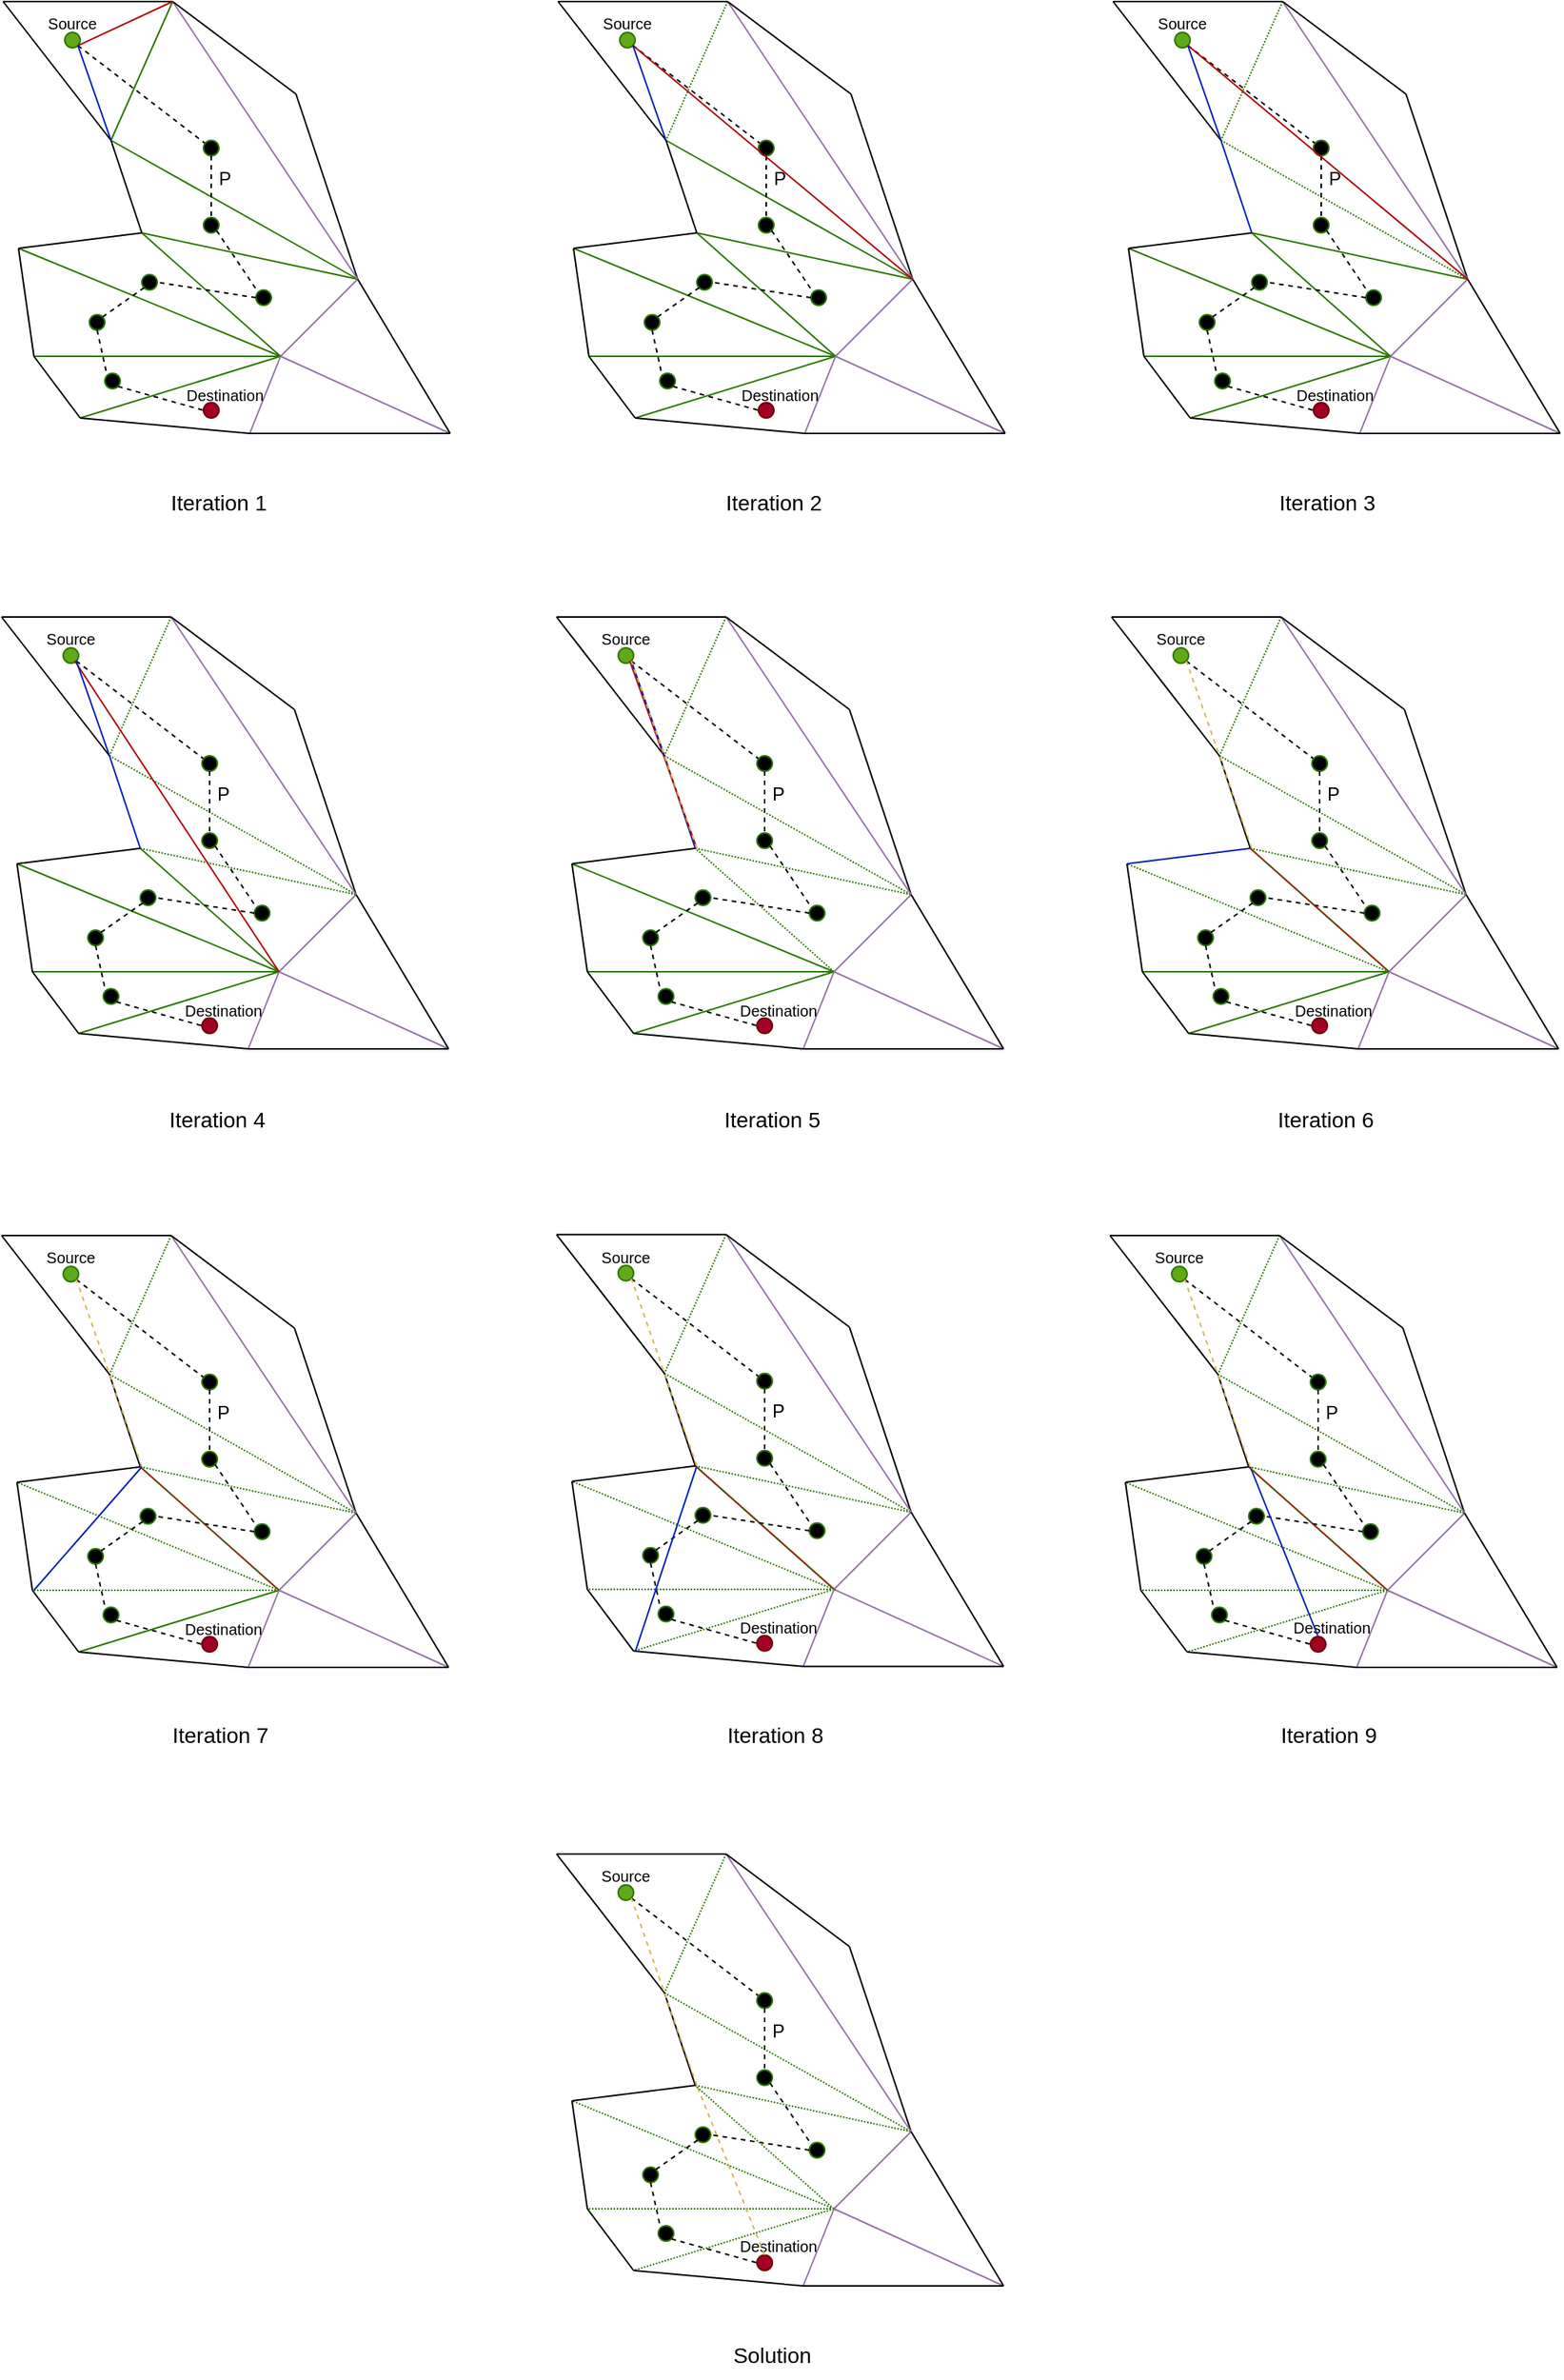 <mxfile version="15.8.3" type="device"><diagram id="UU49FSxigMTHszcNtm3A" name="Page-1"><mxGraphModel dx="1221" dy="664" grid="1" gridSize="10" guides="1" tooltips="1" connect="1" arrows="1" fold="1" page="1" pageScale="1" pageWidth="850" pageHeight="1100" math="0" shadow="0"><root><mxCell id="0"/><mxCell id="1" parent="0"/><mxCell id="CTu-6JNp5YgkBj3vhwWa-1" value="" style="endArrow=none;html=1;rounded=0;fillColor=#e1d5e7;strokeColor=#9673a6;" edge="1" parent="1"><mxGeometry width="50" height="50" relative="1" as="geometry"><mxPoint x="220" y="350" as="sourcePoint"/><mxPoint x="270" y="300" as="targetPoint"/></mxGeometry></mxCell><mxCell id="CTu-6JNp5YgkBj3vhwWa-2" value="" style="endArrow=none;html=1;rounded=0;fillColor=#60a917;strokeColor=#2D7600;" edge="1" parent="1"><mxGeometry width="50" height="50" relative="1" as="geometry"><mxPoint x="130" y="270" as="sourcePoint"/><mxPoint x="270" y="300" as="targetPoint"/></mxGeometry></mxCell><mxCell id="CTu-6JNp5YgkBj3vhwWa-3" value="" style="endArrow=none;html=1;rounded=0;" edge="1" parent="1"><mxGeometry width="50" height="50" relative="1" as="geometry"><mxPoint x="230" y="180" as="sourcePoint"/><mxPoint x="270" y="300" as="targetPoint"/></mxGeometry></mxCell><mxCell id="CTu-6JNp5YgkBj3vhwWa-6" value="" style="endArrow=none;html=1;rounded=0;fillColor=#e1d5e7;strokeColor=#9673a6;" edge="1" parent="1"><mxGeometry width="50" height="50" relative="1" as="geometry"><mxPoint x="220" y="350" as="sourcePoint"/><mxPoint x="330" y="400" as="targetPoint"/></mxGeometry></mxCell><mxCell id="CTu-6JNp5YgkBj3vhwWa-7" value="" style="endArrow=none;html=1;rounded=0;" edge="1" parent="1"><mxGeometry width="50" height="50" relative="1" as="geometry"><mxPoint x="330" y="400" as="sourcePoint"/><mxPoint x="270" y="300" as="targetPoint"/></mxGeometry></mxCell><mxCell id="CTu-6JNp5YgkBj3vhwWa-8" value="" style="endArrow=none;html=1;rounded=0;fillColor=#60a917;strokeColor=#2D7600;" edge="1" parent="1"><mxGeometry width="50" height="50" relative="1" as="geometry"><mxPoint x="220" y="350" as="sourcePoint"/><mxPoint x="90" y="390" as="targetPoint"/></mxGeometry></mxCell><mxCell id="CTu-6JNp5YgkBj3vhwWa-9" value="" style="endArrow=none;html=1;rounded=0;fillColor=#60a917;strokeColor=#2D7600;" edge="1" parent="1"><mxGeometry width="50" height="50" relative="1" as="geometry"><mxPoint x="220" y="350" as="sourcePoint"/><mxPoint x="60" y="350" as="targetPoint"/></mxGeometry></mxCell><mxCell id="CTu-6JNp5YgkBj3vhwWa-11" value="" style="endArrow=none;html=1;rounded=0;" edge="1" parent="1"><mxGeometry width="50" height="50" relative="1" as="geometry"><mxPoint x="60" y="350" as="sourcePoint"/><mxPoint x="90" y="390" as="targetPoint"/></mxGeometry></mxCell><mxCell id="CTu-6JNp5YgkBj3vhwWa-12" value="" style="endArrow=none;html=1;rounded=0;fillColor=#60a917;strokeColor=#2D7600;" edge="1" parent="1"><mxGeometry width="50" height="50" relative="1" as="geometry"><mxPoint x="220" y="350" as="sourcePoint"/><mxPoint x="130" y="270" as="targetPoint"/></mxGeometry></mxCell><mxCell id="CTu-6JNp5YgkBj3vhwWa-13" value="" style="endArrow=none;html=1;rounded=0;fillColor=#60a917;strokeColor=#2D7600;" edge="1" parent="1"><mxGeometry width="50" height="50" relative="1" as="geometry"><mxPoint x="220" y="350" as="sourcePoint"/><mxPoint x="50" y="280" as="targetPoint"/></mxGeometry></mxCell><mxCell id="CTu-6JNp5YgkBj3vhwWa-14" value="" style="endArrow=none;html=1;rounded=0;fillColor=#60a917;strokeColor=#2D7600;" edge="1" parent="1"><mxGeometry width="50" height="50" relative="1" as="geometry"><mxPoint x="110" y="210" as="sourcePoint"/><mxPoint x="270" y="300" as="targetPoint"/></mxGeometry></mxCell><mxCell id="CTu-6JNp5YgkBj3vhwWa-15" value="" style="endArrow=none;html=1;rounded=0;" edge="1" parent="1"><mxGeometry width="50" height="50" relative="1" as="geometry"><mxPoint x="50" y="280" as="sourcePoint"/><mxPoint x="130" y="270" as="targetPoint"/></mxGeometry></mxCell><mxCell id="CTu-6JNp5YgkBj3vhwWa-16" value="" style="endArrow=none;html=1;rounded=0;" edge="1" parent="1"><mxGeometry width="50" height="50" relative="1" as="geometry"><mxPoint x="130" y="270" as="sourcePoint"/><mxPoint x="110" y="210" as="targetPoint"/></mxGeometry></mxCell><mxCell id="CTu-6JNp5YgkBj3vhwWa-17" value="" style="endArrow=none;html=1;rounded=0;fillColor=#e1d5e7;strokeColor=#9673a6;" edge="1" parent="1"><mxGeometry width="50" height="50" relative="1" as="geometry"><mxPoint x="150" y="120" as="sourcePoint"/><mxPoint x="270" y="300" as="targetPoint"/></mxGeometry></mxCell><mxCell id="CTu-6JNp5YgkBj3vhwWa-18" value="" style="endArrow=none;html=1;rounded=0;" edge="1" parent="1"><mxGeometry width="50" height="50" relative="1" as="geometry"><mxPoint x="230" y="180" as="sourcePoint"/><mxPoint x="150" y="120" as="targetPoint"/></mxGeometry></mxCell><mxCell id="CTu-6JNp5YgkBj3vhwWa-19" value="" style="endArrow=none;html=1;rounded=0;fillColor=#60a917;strokeColor=#2D7600;" edge="1" parent="1"><mxGeometry width="50" height="50" relative="1" as="geometry"><mxPoint x="150" y="120" as="sourcePoint"/><mxPoint x="110" y="210" as="targetPoint"/></mxGeometry></mxCell><mxCell id="CTu-6JNp5YgkBj3vhwWa-20" value="" style="endArrow=none;html=1;rounded=0;" edge="1" parent="1"><mxGeometry width="50" height="50" relative="1" as="geometry"><mxPoint x="60" y="350" as="sourcePoint"/><mxPoint x="50" y="280" as="targetPoint"/></mxGeometry></mxCell><mxCell id="CTu-6JNp5YgkBj3vhwWa-21" value="" style="endArrow=none;html=1;rounded=0;fillColor=#e1d5e7;strokeColor=#9673a6;" edge="1" parent="1"><mxGeometry width="50" height="50" relative="1" as="geometry"><mxPoint x="220" y="350" as="sourcePoint"/><mxPoint x="200" y="400" as="targetPoint"/></mxGeometry></mxCell><mxCell id="CTu-6JNp5YgkBj3vhwWa-22" value="" style="endArrow=none;html=1;rounded=0;" edge="1" parent="1"><mxGeometry width="50" height="50" relative="1" as="geometry"><mxPoint x="330" y="400" as="sourcePoint"/><mxPoint x="200" y="400" as="targetPoint"/></mxGeometry></mxCell><mxCell id="CTu-6JNp5YgkBj3vhwWa-23" value="" style="endArrow=none;html=1;rounded=0;" edge="1" parent="1"><mxGeometry width="50" height="50" relative="1" as="geometry"><mxPoint x="200" y="400" as="sourcePoint"/><mxPoint x="90" y="390" as="targetPoint"/></mxGeometry></mxCell><mxCell id="CTu-6JNp5YgkBj3vhwWa-24" value="" style="endArrow=none;html=1;rounded=0;" edge="1" parent="1"><mxGeometry width="50" height="50" relative="1" as="geometry"><mxPoint x="40" y="120" as="sourcePoint"/><mxPoint x="110" y="210" as="targetPoint"/></mxGeometry></mxCell><mxCell id="CTu-6JNp5YgkBj3vhwWa-25" value="" style="endArrow=none;html=1;rounded=0;" edge="1" parent="1"><mxGeometry width="50" height="50" relative="1" as="geometry"><mxPoint x="150" y="120" as="sourcePoint"/><mxPoint x="40" y="120" as="targetPoint"/></mxGeometry></mxCell><mxCell id="CTu-6JNp5YgkBj3vhwWa-26" value="" style="ellipse;whiteSpace=wrap;html=1;aspect=fixed;fillColor=#60a917;fontColor=#ffffff;strokeColor=#2D7600;" vertex="1" parent="1"><mxGeometry x="80" y="140" width="10" height="10" as="geometry"/></mxCell><mxCell id="CTu-6JNp5YgkBj3vhwWa-27" value="" style="ellipse;whiteSpace=wrap;html=1;aspect=fixed;fillColor=#a20025;fontColor=#ffffff;strokeColor=#6F0000;" vertex="1" parent="1"><mxGeometry x="170" y="380" width="10" height="10" as="geometry"/></mxCell><mxCell id="CTu-6JNp5YgkBj3vhwWa-28" value="" style="endArrow=none;dashed=1;html=1;rounded=0;exitX=1;exitY=1;exitDx=0;exitDy=0;" edge="1" parent="1" source="CTu-6JNp5YgkBj3vhwWa-26"><mxGeometry width="50" height="50" relative="1" as="geometry"><mxPoint x="85" y="160" as="sourcePoint"/><mxPoint x="175" y="215" as="targetPoint"/></mxGeometry></mxCell><mxCell id="CTu-6JNp5YgkBj3vhwWa-31" value="" style="ellipse;whiteSpace=wrap;html=1;aspect=fixed;fillColor=#000000;fontColor=#ffffff;strokeColor=#2D7600;" vertex="1" parent="1"><mxGeometry x="170" y="210" width="10" height="10" as="geometry"/></mxCell><mxCell id="CTu-6JNp5YgkBj3vhwWa-33" value="" style="ellipse;whiteSpace=wrap;html=1;aspect=fixed;fillColor=#000000;fontColor=#ffffff;strokeColor=#2D7600;" vertex="1" parent="1"><mxGeometry x="170" y="260" width="10" height="10" as="geometry"/></mxCell><mxCell id="CTu-6JNp5YgkBj3vhwWa-34" value="" style="ellipse;whiteSpace=wrap;html=1;aspect=fixed;fillColor=#000000;fontColor=#ffffff;strokeColor=#2D7600;" vertex="1" parent="1"><mxGeometry x="204" y="307" width="10" height="10" as="geometry"/></mxCell><mxCell id="CTu-6JNp5YgkBj3vhwWa-36" value="" style="ellipse;whiteSpace=wrap;html=1;aspect=fixed;fillColor=#000000;fontColor=#ffffff;strokeColor=#2D7600;" vertex="1" parent="1"><mxGeometry x="130" y="297" width="10" height="10" as="geometry"/></mxCell><mxCell id="CTu-6JNp5YgkBj3vhwWa-37" value="" style="ellipse;whiteSpace=wrap;html=1;aspect=fixed;fillColor=#000000;fontColor=#ffffff;strokeColor=#2D7600;" vertex="1" parent="1"><mxGeometry x="106" y="361" width="10" height="10" as="geometry"/></mxCell><mxCell id="CTu-6JNp5YgkBj3vhwWa-38" value="" style="ellipse;whiteSpace=wrap;html=1;aspect=fixed;fillColor=#000000;fontColor=#ffffff;strokeColor=#2D7600;" vertex="1" parent="1"><mxGeometry x="96" y="323" width="10" height="10" as="geometry"/></mxCell><mxCell id="CTu-6JNp5YgkBj3vhwWa-39" value="" style="endArrow=none;dashed=1;html=1;rounded=0;entryX=0.5;entryY=0;entryDx=0;entryDy=0;exitX=0.5;exitY=1;exitDx=0;exitDy=0;" edge="1" parent="1" source="CTu-6JNp5YgkBj3vhwWa-31" target="CTu-6JNp5YgkBj3vhwWa-33"><mxGeometry width="50" height="50" relative="1" as="geometry"><mxPoint x="150" y="200" as="sourcePoint"/><mxPoint x="185" y="225" as="targetPoint"/></mxGeometry></mxCell><mxCell id="CTu-6JNp5YgkBj3vhwWa-40" value="" style="endArrow=none;dashed=1;html=1;rounded=0;entryX=0;entryY=0;entryDx=0;entryDy=0;exitX=1;exitY=1;exitDx=0;exitDy=0;" edge="1" parent="1" source="CTu-6JNp5YgkBj3vhwWa-33" target="CTu-6JNp5YgkBj3vhwWa-34"><mxGeometry width="50" height="50" relative="1" as="geometry"><mxPoint x="185" y="230" as="sourcePoint"/><mxPoint x="185" y="270" as="targetPoint"/></mxGeometry></mxCell><mxCell id="CTu-6JNp5YgkBj3vhwWa-41" value="" style="endArrow=none;dashed=1;html=1;rounded=0;entryX=1;entryY=0.5;entryDx=0;entryDy=0;exitX=0;exitY=0.5;exitDx=0;exitDy=0;" edge="1" parent="1" source="CTu-6JNp5YgkBj3vhwWa-34" target="CTu-6JNp5YgkBj3vhwWa-36"><mxGeometry width="50" height="50" relative="1" as="geometry"><mxPoint x="188.536" y="278.536" as="sourcePoint"/><mxPoint x="215.464" y="318.464" as="targetPoint"/></mxGeometry></mxCell><mxCell id="CTu-6JNp5YgkBj3vhwWa-42" value="" style="endArrow=none;dashed=1;html=1;rounded=0;exitX=1;exitY=0;exitDx=0;exitDy=0;entryX=0;entryY=1;entryDx=0;entryDy=0;" edge="1" parent="1" source="CTu-6JNp5YgkBj3vhwWa-38" target="CTu-6JNp5YgkBj3vhwWa-36"><mxGeometry width="50" height="50" relative="1" as="geometry"><mxPoint x="98.536" y="158.536" as="sourcePoint"/><mxPoint x="185" y="225" as="targetPoint"/></mxGeometry></mxCell><mxCell id="CTu-6JNp5YgkBj3vhwWa-43" value="" style="endArrow=none;dashed=1;html=1;rounded=0;exitX=0.5;exitY=1;exitDx=0;exitDy=0;entryX=0;entryY=0;entryDx=0;entryDy=0;" edge="1" parent="1" source="CTu-6JNp5YgkBj3vhwWa-38" target="CTu-6JNp5YgkBj3vhwWa-37"><mxGeometry width="50" height="50" relative="1" as="geometry"><mxPoint x="114.536" y="334.464" as="sourcePoint"/><mxPoint x="141.464" y="315.536" as="targetPoint"/></mxGeometry></mxCell><mxCell id="CTu-6JNp5YgkBj3vhwWa-44" value="" style="endArrow=none;dashed=1;html=1;rounded=0;entryX=0;entryY=0.5;entryDx=0;entryDy=0;exitX=1;exitY=1;exitDx=0;exitDy=0;" edge="1" parent="1" source="CTu-6JNp5YgkBj3vhwWa-37" target="CTu-6JNp5YgkBj3vhwWa-27"><mxGeometry width="50" height="50" relative="1" as="geometry"><mxPoint x="120" y="370" as="sourcePoint"/><mxPoint x="117.464" y="372.464" as="targetPoint"/></mxGeometry></mxCell><mxCell id="CTu-6JNp5YgkBj3vhwWa-45" value="&lt;font style=&quot;font-size: 10px&quot;&gt;Source&lt;/font&gt;" style="text;html=1;strokeColor=none;fillColor=none;align=center;verticalAlign=middle;whiteSpace=wrap;rounded=0;" vertex="1" parent="1"><mxGeometry x="55" y="124.41" width="60" height="20" as="geometry"/></mxCell><mxCell id="CTu-6JNp5YgkBj3vhwWa-47" value="&lt;font style=&quot;font-size: 10px&quot;&gt;Destination&lt;/font&gt;" style="text;html=1;strokeColor=none;fillColor=none;align=center;verticalAlign=middle;whiteSpace=wrap;rounded=0;" vertex="1" parent="1"><mxGeometry x="154" y="360" width="60" height="30" as="geometry"/></mxCell><mxCell id="CTu-6JNp5YgkBj3vhwWa-49" value="P" style="text;html=1;strokeColor=none;fillColor=none;align=center;verticalAlign=middle;whiteSpace=wrap;rounded=0;" vertex="1" parent="1"><mxGeometry x="154" y="220" width="60" height="30" as="geometry"/></mxCell><mxCell id="CTu-6JNp5YgkBj3vhwWa-130" value="" style="endArrow=none;html=1;rounded=0;fontSize=10;entryX=1;entryY=1;entryDx=0;entryDy=0;fillColor=#e51400;strokeColor=#B20000;" edge="1" parent="1" target="CTu-6JNp5YgkBj3vhwWa-26"><mxGeometry width="50" height="50" relative="1" as="geometry"><mxPoint x="150" y="120" as="sourcePoint"/><mxPoint x="110" y="140" as="targetPoint"/></mxGeometry></mxCell><mxCell id="CTu-6JNp5YgkBj3vhwWa-132" value="" style="endArrow=none;html=1;rounded=0;fontSize=10;entryX=1;entryY=1;entryDx=0;entryDy=0;fillColor=#0050ef;strokeColor=#001DBC;" edge="1" parent="1" target="CTu-6JNp5YgkBj3vhwWa-26"><mxGeometry width="50" height="50" relative="1" as="geometry"><mxPoint x="110" y="210" as="sourcePoint"/><mxPoint x="30" y="220" as="targetPoint"/></mxGeometry></mxCell><mxCell id="CTu-6JNp5YgkBj3vhwWa-175" value="" style="endArrow=none;html=1;rounded=0;fillColor=#e1d5e7;strokeColor=#9673a6;" edge="1" parent="1"><mxGeometry width="50" height="50" relative="1" as="geometry"><mxPoint x="580" y="350" as="sourcePoint"/><mxPoint x="630" y="300" as="targetPoint"/></mxGeometry></mxCell><mxCell id="CTu-6JNp5YgkBj3vhwWa-176" value="" style="endArrow=none;html=1;rounded=0;fillColor=#60a917;strokeColor=#2D7600;" edge="1" parent="1"><mxGeometry width="50" height="50" relative="1" as="geometry"><mxPoint x="490" y="270" as="sourcePoint"/><mxPoint x="630" y="300" as="targetPoint"/></mxGeometry></mxCell><mxCell id="CTu-6JNp5YgkBj3vhwWa-177" value="" style="endArrow=none;html=1;rounded=0;" edge="1" parent="1"><mxGeometry width="50" height="50" relative="1" as="geometry"><mxPoint x="590" y="180" as="sourcePoint"/><mxPoint x="630" y="300" as="targetPoint"/></mxGeometry></mxCell><mxCell id="CTu-6JNp5YgkBj3vhwWa-178" value="" style="endArrow=none;html=1;rounded=0;fillColor=#e1d5e7;strokeColor=#9673a6;" edge="1" parent="1"><mxGeometry width="50" height="50" relative="1" as="geometry"><mxPoint x="580" y="350" as="sourcePoint"/><mxPoint x="690" y="400" as="targetPoint"/></mxGeometry></mxCell><mxCell id="CTu-6JNp5YgkBj3vhwWa-179" value="" style="endArrow=none;html=1;rounded=0;" edge="1" parent="1"><mxGeometry width="50" height="50" relative="1" as="geometry"><mxPoint x="690" y="400" as="sourcePoint"/><mxPoint x="630" y="300" as="targetPoint"/></mxGeometry></mxCell><mxCell id="CTu-6JNp5YgkBj3vhwWa-180" value="" style="endArrow=none;html=1;rounded=0;fillColor=#60a917;strokeColor=#2D7600;" edge="1" parent="1"><mxGeometry width="50" height="50" relative="1" as="geometry"><mxPoint x="580" y="350" as="sourcePoint"/><mxPoint x="450" y="390" as="targetPoint"/></mxGeometry></mxCell><mxCell id="CTu-6JNp5YgkBj3vhwWa-181" value="" style="endArrow=none;html=1;rounded=0;fillColor=#60a917;strokeColor=#2D7600;" edge="1" parent="1"><mxGeometry width="50" height="50" relative="1" as="geometry"><mxPoint x="580" y="350" as="sourcePoint"/><mxPoint x="420" y="350" as="targetPoint"/></mxGeometry></mxCell><mxCell id="CTu-6JNp5YgkBj3vhwWa-182" value="" style="endArrow=none;html=1;rounded=0;" edge="1" parent="1"><mxGeometry width="50" height="50" relative="1" as="geometry"><mxPoint x="420" y="350" as="sourcePoint"/><mxPoint x="450" y="390" as="targetPoint"/></mxGeometry></mxCell><mxCell id="CTu-6JNp5YgkBj3vhwWa-183" value="" style="endArrow=none;html=1;rounded=0;fillColor=#60a917;strokeColor=#2D7600;" edge="1" parent="1"><mxGeometry width="50" height="50" relative="1" as="geometry"><mxPoint x="580" y="350" as="sourcePoint"/><mxPoint x="490" y="270" as="targetPoint"/></mxGeometry></mxCell><mxCell id="CTu-6JNp5YgkBj3vhwWa-184" value="" style="endArrow=none;html=1;rounded=0;fillColor=#60a917;strokeColor=#2D7600;" edge="1" parent="1"><mxGeometry width="50" height="50" relative="1" as="geometry"><mxPoint x="580" y="350" as="sourcePoint"/><mxPoint x="410" y="280" as="targetPoint"/></mxGeometry></mxCell><mxCell id="CTu-6JNp5YgkBj3vhwWa-185" value="" style="endArrow=none;html=1;rounded=0;fillColor=#60a917;strokeColor=#2D7600;" edge="1" parent="1"><mxGeometry width="50" height="50" relative="1" as="geometry"><mxPoint x="470" y="210" as="sourcePoint"/><mxPoint x="630" y="300" as="targetPoint"/></mxGeometry></mxCell><mxCell id="CTu-6JNp5YgkBj3vhwWa-186" value="" style="endArrow=none;html=1;rounded=0;" edge="1" parent="1"><mxGeometry width="50" height="50" relative="1" as="geometry"><mxPoint x="410" y="280" as="sourcePoint"/><mxPoint x="490" y="270" as="targetPoint"/></mxGeometry></mxCell><mxCell id="CTu-6JNp5YgkBj3vhwWa-187" value="" style="endArrow=none;html=1;rounded=0;" edge="1" parent="1"><mxGeometry width="50" height="50" relative="1" as="geometry"><mxPoint x="490" y="270" as="sourcePoint"/><mxPoint x="470" y="210" as="targetPoint"/></mxGeometry></mxCell><mxCell id="CTu-6JNp5YgkBj3vhwWa-188" value="" style="endArrow=none;html=1;rounded=0;fillColor=#e1d5e7;strokeColor=#9673a6;" edge="1" parent="1"><mxGeometry width="50" height="50" relative="1" as="geometry"><mxPoint x="510" y="120" as="sourcePoint"/><mxPoint x="630" y="300" as="targetPoint"/></mxGeometry></mxCell><mxCell id="CTu-6JNp5YgkBj3vhwWa-189" value="" style="endArrow=none;html=1;rounded=0;" edge="1" parent="1"><mxGeometry width="50" height="50" relative="1" as="geometry"><mxPoint x="590" y="180" as="sourcePoint"/><mxPoint x="510" y="120" as="targetPoint"/></mxGeometry></mxCell><mxCell id="CTu-6JNp5YgkBj3vhwWa-190" value="" style="endArrow=none;html=1;rounded=0;fillColor=#60a917;strokeColor=#2D7600;dashed=1;dashPattern=1 1;" edge="1" parent="1"><mxGeometry width="50" height="50" relative="1" as="geometry"><mxPoint x="510" y="120" as="sourcePoint"/><mxPoint x="470" y="210" as="targetPoint"/></mxGeometry></mxCell><mxCell id="CTu-6JNp5YgkBj3vhwWa-191" value="" style="endArrow=none;html=1;rounded=0;" edge="1" parent="1"><mxGeometry width="50" height="50" relative="1" as="geometry"><mxPoint x="420" y="350" as="sourcePoint"/><mxPoint x="410" y="280" as="targetPoint"/></mxGeometry></mxCell><mxCell id="CTu-6JNp5YgkBj3vhwWa-192" value="" style="endArrow=none;html=1;rounded=0;fillColor=#e1d5e7;strokeColor=#9673a6;" edge="1" parent="1"><mxGeometry width="50" height="50" relative="1" as="geometry"><mxPoint x="580" y="350" as="sourcePoint"/><mxPoint x="560" y="400" as="targetPoint"/></mxGeometry></mxCell><mxCell id="CTu-6JNp5YgkBj3vhwWa-193" value="" style="endArrow=none;html=1;rounded=0;" edge="1" parent="1"><mxGeometry width="50" height="50" relative="1" as="geometry"><mxPoint x="690" y="400" as="sourcePoint"/><mxPoint x="560" y="400" as="targetPoint"/></mxGeometry></mxCell><mxCell id="CTu-6JNp5YgkBj3vhwWa-194" value="" style="endArrow=none;html=1;rounded=0;" edge="1" parent="1"><mxGeometry width="50" height="50" relative="1" as="geometry"><mxPoint x="560" y="400" as="sourcePoint"/><mxPoint x="450" y="390" as="targetPoint"/></mxGeometry></mxCell><mxCell id="CTu-6JNp5YgkBj3vhwWa-195" value="" style="endArrow=none;html=1;rounded=0;" edge="1" parent="1"><mxGeometry width="50" height="50" relative="1" as="geometry"><mxPoint x="400" y="120" as="sourcePoint"/><mxPoint x="470" y="210" as="targetPoint"/></mxGeometry></mxCell><mxCell id="CTu-6JNp5YgkBj3vhwWa-196" value="" style="endArrow=none;html=1;rounded=0;" edge="1" parent="1"><mxGeometry width="50" height="50" relative="1" as="geometry"><mxPoint x="510" y="120" as="sourcePoint"/><mxPoint x="400" y="120" as="targetPoint"/></mxGeometry></mxCell><mxCell id="CTu-6JNp5YgkBj3vhwWa-197" value="" style="ellipse;whiteSpace=wrap;html=1;aspect=fixed;fillColor=#60a917;fontColor=#ffffff;strokeColor=#2D7600;" vertex="1" parent="1"><mxGeometry x="440" y="140" width="10" height="10" as="geometry"/></mxCell><mxCell id="CTu-6JNp5YgkBj3vhwWa-198" value="" style="ellipse;whiteSpace=wrap;html=1;aspect=fixed;fillColor=#a20025;fontColor=#ffffff;strokeColor=#6F0000;" vertex="1" parent="1"><mxGeometry x="530" y="380" width="10" height="10" as="geometry"/></mxCell><mxCell id="CTu-6JNp5YgkBj3vhwWa-199" value="" style="endArrow=none;dashed=1;html=1;rounded=0;exitX=1;exitY=1;exitDx=0;exitDy=0;" edge="1" parent="1" source="CTu-6JNp5YgkBj3vhwWa-197"><mxGeometry width="50" height="50" relative="1" as="geometry"><mxPoint x="445" y="160" as="sourcePoint"/><mxPoint x="535" y="215" as="targetPoint"/></mxGeometry></mxCell><mxCell id="CTu-6JNp5YgkBj3vhwWa-200" value="" style="ellipse;whiteSpace=wrap;html=1;aspect=fixed;fillColor=#000000;fontColor=#ffffff;strokeColor=#2D7600;" vertex="1" parent="1"><mxGeometry x="530" y="210" width="10" height="10" as="geometry"/></mxCell><mxCell id="CTu-6JNp5YgkBj3vhwWa-201" value="" style="ellipse;whiteSpace=wrap;html=1;aspect=fixed;fillColor=#000000;fontColor=#ffffff;strokeColor=#2D7600;" vertex="1" parent="1"><mxGeometry x="530" y="260" width="10" height="10" as="geometry"/></mxCell><mxCell id="CTu-6JNp5YgkBj3vhwWa-202" value="" style="ellipse;whiteSpace=wrap;html=1;aspect=fixed;fillColor=#000000;fontColor=#ffffff;strokeColor=#2D7600;" vertex="1" parent="1"><mxGeometry x="564" y="307" width="10" height="10" as="geometry"/></mxCell><mxCell id="CTu-6JNp5YgkBj3vhwWa-203" value="" style="ellipse;whiteSpace=wrap;html=1;aspect=fixed;fillColor=#000000;fontColor=#ffffff;strokeColor=#2D7600;" vertex="1" parent="1"><mxGeometry x="490" y="297" width="10" height="10" as="geometry"/></mxCell><mxCell id="CTu-6JNp5YgkBj3vhwWa-204" value="" style="ellipse;whiteSpace=wrap;html=1;aspect=fixed;fillColor=#000000;fontColor=#ffffff;strokeColor=#2D7600;" vertex="1" parent="1"><mxGeometry x="466" y="361" width="10" height="10" as="geometry"/></mxCell><mxCell id="CTu-6JNp5YgkBj3vhwWa-205" value="" style="ellipse;whiteSpace=wrap;html=1;aspect=fixed;fillColor=#000000;fontColor=#ffffff;strokeColor=#2D7600;" vertex="1" parent="1"><mxGeometry x="456" y="323" width="10" height="10" as="geometry"/></mxCell><mxCell id="CTu-6JNp5YgkBj3vhwWa-206" value="" style="endArrow=none;dashed=1;html=1;rounded=0;entryX=0.5;entryY=0;entryDx=0;entryDy=0;exitX=0.5;exitY=1;exitDx=0;exitDy=0;" edge="1" parent="1" source="CTu-6JNp5YgkBj3vhwWa-200" target="CTu-6JNp5YgkBj3vhwWa-201"><mxGeometry width="50" height="50" relative="1" as="geometry"><mxPoint x="510" y="200" as="sourcePoint"/><mxPoint x="545" y="225" as="targetPoint"/></mxGeometry></mxCell><mxCell id="CTu-6JNp5YgkBj3vhwWa-207" value="" style="endArrow=none;dashed=1;html=1;rounded=0;entryX=0;entryY=0;entryDx=0;entryDy=0;exitX=1;exitY=1;exitDx=0;exitDy=0;" edge="1" parent="1" source="CTu-6JNp5YgkBj3vhwWa-201" target="CTu-6JNp5YgkBj3vhwWa-202"><mxGeometry width="50" height="50" relative="1" as="geometry"><mxPoint x="545" y="230" as="sourcePoint"/><mxPoint x="545" y="270" as="targetPoint"/></mxGeometry></mxCell><mxCell id="CTu-6JNp5YgkBj3vhwWa-208" value="" style="endArrow=none;dashed=1;html=1;rounded=0;entryX=1;entryY=0.5;entryDx=0;entryDy=0;exitX=0;exitY=0.5;exitDx=0;exitDy=0;" edge="1" parent="1" source="CTu-6JNp5YgkBj3vhwWa-202" target="CTu-6JNp5YgkBj3vhwWa-203"><mxGeometry width="50" height="50" relative="1" as="geometry"><mxPoint x="548.536" y="278.536" as="sourcePoint"/><mxPoint x="575.464" y="318.464" as="targetPoint"/></mxGeometry></mxCell><mxCell id="CTu-6JNp5YgkBj3vhwWa-209" value="" style="endArrow=none;dashed=1;html=1;rounded=0;exitX=1;exitY=0;exitDx=0;exitDy=0;entryX=0;entryY=1;entryDx=0;entryDy=0;" edge="1" parent="1" source="CTu-6JNp5YgkBj3vhwWa-205" target="CTu-6JNp5YgkBj3vhwWa-203"><mxGeometry width="50" height="50" relative="1" as="geometry"><mxPoint x="458.536" y="158.536" as="sourcePoint"/><mxPoint x="545" y="225" as="targetPoint"/></mxGeometry></mxCell><mxCell id="CTu-6JNp5YgkBj3vhwWa-210" value="" style="endArrow=none;dashed=1;html=1;rounded=0;exitX=0.5;exitY=1;exitDx=0;exitDy=0;entryX=0;entryY=0;entryDx=0;entryDy=0;" edge="1" parent="1" source="CTu-6JNp5YgkBj3vhwWa-205" target="CTu-6JNp5YgkBj3vhwWa-204"><mxGeometry width="50" height="50" relative="1" as="geometry"><mxPoint x="474.536" y="334.464" as="sourcePoint"/><mxPoint x="501.464" y="315.536" as="targetPoint"/></mxGeometry></mxCell><mxCell id="CTu-6JNp5YgkBj3vhwWa-211" value="" style="endArrow=none;dashed=1;html=1;rounded=0;entryX=0;entryY=0.5;entryDx=0;entryDy=0;exitX=1;exitY=1;exitDx=0;exitDy=0;" edge="1" parent="1" source="CTu-6JNp5YgkBj3vhwWa-204" target="CTu-6JNp5YgkBj3vhwWa-198"><mxGeometry width="50" height="50" relative="1" as="geometry"><mxPoint x="480" y="370" as="sourcePoint"/><mxPoint x="477.464" y="372.464" as="targetPoint"/></mxGeometry></mxCell><mxCell id="CTu-6JNp5YgkBj3vhwWa-212" value="&lt;font style=&quot;font-size: 10px&quot;&gt;Source&lt;/font&gt;" style="text;html=1;strokeColor=none;fillColor=none;align=center;verticalAlign=middle;whiteSpace=wrap;rounded=0;" vertex="1" parent="1"><mxGeometry x="415" y="124.41" width="60" height="20" as="geometry"/></mxCell><mxCell id="CTu-6JNp5YgkBj3vhwWa-213" value="&lt;font style=&quot;font-size: 10px&quot;&gt;Destination&lt;/font&gt;" style="text;html=1;strokeColor=none;fillColor=none;align=center;verticalAlign=middle;whiteSpace=wrap;rounded=0;" vertex="1" parent="1"><mxGeometry x="514" y="360" width="60" height="30" as="geometry"/></mxCell><mxCell id="CTu-6JNp5YgkBj3vhwWa-214" value="P" style="text;html=1;strokeColor=none;fillColor=none;align=center;verticalAlign=middle;whiteSpace=wrap;rounded=0;" vertex="1" parent="1"><mxGeometry x="514" y="220" width="60" height="30" as="geometry"/></mxCell><mxCell id="CTu-6JNp5YgkBj3vhwWa-215" value="" style="endArrow=none;html=1;rounded=0;fontSize=10;entryX=1;entryY=1;entryDx=0;entryDy=0;fillColor=#e51400;strokeColor=#B20000;" edge="1" parent="1" target="CTu-6JNp5YgkBj3vhwWa-197"><mxGeometry width="50" height="50" relative="1" as="geometry"><mxPoint x="630" y="300" as="sourcePoint"/><mxPoint x="470" y="140" as="targetPoint"/></mxGeometry></mxCell><mxCell id="CTu-6JNp5YgkBj3vhwWa-216" value="" style="endArrow=none;html=1;rounded=0;fontSize=10;fillColor=#0050ef;strokeColor=#001DBC;entryX=1;entryY=1;entryDx=0;entryDy=0;" edge="1" parent="1" target="CTu-6JNp5YgkBj3vhwWa-197"><mxGeometry width="50" height="50" relative="1" as="geometry"><mxPoint x="470" y="210" as="sourcePoint"/><mxPoint x="445" y="160" as="targetPoint"/></mxGeometry></mxCell><mxCell id="CTu-6JNp5YgkBj3vhwWa-301" value="" style="endArrow=none;html=1;rounded=0;fillColor=#e1d5e7;strokeColor=#9673a6;" edge="1" parent="1"><mxGeometry width="50" height="50" relative="1" as="geometry"><mxPoint x="940" y="350" as="sourcePoint"/><mxPoint x="990" y="300" as="targetPoint"/></mxGeometry></mxCell><mxCell id="CTu-6JNp5YgkBj3vhwWa-302" value="" style="endArrow=none;html=1;rounded=0;fillColor=#60a917;strokeColor=#2D7600;" edge="1" parent="1"><mxGeometry width="50" height="50" relative="1" as="geometry"><mxPoint x="850" y="270" as="sourcePoint"/><mxPoint x="990" y="300" as="targetPoint"/></mxGeometry></mxCell><mxCell id="CTu-6JNp5YgkBj3vhwWa-303" value="" style="endArrow=none;html=1;rounded=0;" edge="1" parent="1"><mxGeometry width="50" height="50" relative="1" as="geometry"><mxPoint x="950" y="180" as="sourcePoint"/><mxPoint x="990" y="300" as="targetPoint"/></mxGeometry></mxCell><mxCell id="CTu-6JNp5YgkBj3vhwWa-304" value="" style="endArrow=none;html=1;rounded=0;fillColor=#e1d5e7;strokeColor=#9673a6;" edge="1" parent="1"><mxGeometry width="50" height="50" relative="1" as="geometry"><mxPoint x="940" y="350" as="sourcePoint"/><mxPoint x="1050" y="400" as="targetPoint"/></mxGeometry></mxCell><mxCell id="CTu-6JNp5YgkBj3vhwWa-305" value="" style="endArrow=none;html=1;rounded=0;" edge="1" parent="1"><mxGeometry width="50" height="50" relative="1" as="geometry"><mxPoint x="1050" y="400" as="sourcePoint"/><mxPoint x="990" y="300" as="targetPoint"/></mxGeometry></mxCell><mxCell id="CTu-6JNp5YgkBj3vhwWa-306" value="" style="endArrow=none;html=1;rounded=0;fillColor=#60a917;strokeColor=#2D7600;" edge="1" parent="1"><mxGeometry width="50" height="50" relative="1" as="geometry"><mxPoint x="940" y="350" as="sourcePoint"/><mxPoint x="810" y="390" as="targetPoint"/></mxGeometry></mxCell><mxCell id="CTu-6JNp5YgkBj3vhwWa-307" value="" style="endArrow=none;html=1;rounded=0;fillColor=#60a917;strokeColor=#2D7600;" edge="1" parent="1"><mxGeometry width="50" height="50" relative="1" as="geometry"><mxPoint x="940" y="350" as="sourcePoint"/><mxPoint x="780" y="350" as="targetPoint"/></mxGeometry></mxCell><mxCell id="CTu-6JNp5YgkBj3vhwWa-308" value="" style="endArrow=none;html=1;rounded=0;" edge="1" parent="1"><mxGeometry width="50" height="50" relative="1" as="geometry"><mxPoint x="780" y="350" as="sourcePoint"/><mxPoint x="810" y="390" as="targetPoint"/></mxGeometry></mxCell><mxCell id="CTu-6JNp5YgkBj3vhwWa-309" value="" style="endArrow=none;html=1;rounded=0;fillColor=#60a917;strokeColor=#2D7600;" edge="1" parent="1"><mxGeometry width="50" height="50" relative="1" as="geometry"><mxPoint x="940" y="350" as="sourcePoint"/><mxPoint x="850" y="270" as="targetPoint"/></mxGeometry></mxCell><mxCell id="CTu-6JNp5YgkBj3vhwWa-310" value="" style="endArrow=none;html=1;rounded=0;fillColor=#60a917;strokeColor=#2D7600;" edge="1" parent="1"><mxGeometry width="50" height="50" relative="1" as="geometry"><mxPoint x="940" y="350" as="sourcePoint"/><mxPoint x="770" y="280" as="targetPoint"/></mxGeometry></mxCell><mxCell id="CTu-6JNp5YgkBj3vhwWa-311" value="" style="endArrow=none;html=1;rounded=0;fillColor=#60a917;strokeColor=#2D7600;dashed=1;dashPattern=1 1;" edge="1" parent="1"><mxGeometry width="50" height="50" relative="1" as="geometry"><mxPoint x="830" y="210" as="sourcePoint"/><mxPoint x="990" y="300" as="targetPoint"/></mxGeometry></mxCell><mxCell id="CTu-6JNp5YgkBj3vhwWa-312" value="" style="endArrow=none;html=1;rounded=0;" edge="1" parent="1"><mxGeometry width="50" height="50" relative="1" as="geometry"><mxPoint x="770" y="280" as="sourcePoint"/><mxPoint x="850" y="270" as="targetPoint"/></mxGeometry></mxCell><mxCell id="CTu-6JNp5YgkBj3vhwWa-313" value="" style="endArrow=none;html=1;rounded=0;fillColor=#0050ef;strokeColor=#001DBC;" edge="1" parent="1"><mxGeometry width="50" height="50" relative="1" as="geometry"><mxPoint x="850" y="270" as="sourcePoint"/><mxPoint x="830" y="210" as="targetPoint"/></mxGeometry></mxCell><mxCell id="CTu-6JNp5YgkBj3vhwWa-314" value="" style="endArrow=none;html=1;rounded=0;fillColor=#e1d5e7;strokeColor=#9673a6;" edge="1" parent="1"><mxGeometry width="50" height="50" relative="1" as="geometry"><mxPoint x="870" y="120" as="sourcePoint"/><mxPoint x="990" y="300" as="targetPoint"/></mxGeometry></mxCell><mxCell id="CTu-6JNp5YgkBj3vhwWa-315" value="" style="endArrow=none;html=1;rounded=0;" edge="1" parent="1"><mxGeometry width="50" height="50" relative="1" as="geometry"><mxPoint x="950" y="180" as="sourcePoint"/><mxPoint x="870" y="120" as="targetPoint"/></mxGeometry></mxCell><mxCell id="CTu-6JNp5YgkBj3vhwWa-316" value="" style="endArrow=none;html=1;rounded=0;fillColor=#60a917;strokeColor=#2D7600;dashed=1;dashPattern=1 1;" edge="1" parent="1"><mxGeometry width="50" height="50" relative="1" as="geometry"><mxPoint x="870" y="120" as="sourcePoint"/><mxPoint x="830" y="210" as="targetPoint"/></mxGeometry></mxCell><mxCell id="CTu-6JNp5YgkBj3vhwWa-317" value="" style="endArrow=none;html=1;rounded=0;" edge="1" parent="1"><mxGeometry width="50" height="50" relative="1" as="geometry"><mxPoint x="780" y="350" as="sourcePoint"/><mxPoint x="770" y="280" as="targetPoint"/></mxGeometry></mxCell><mxCell id="CTu-6JNp5YgkBj3vhwWa-318" value="" style="endArrow=none;html=1;rounded=0;fillColor=#e1d5e7;strokeColor=#9673a6;" edge="1" parent="1"><mxGeometry width="50" height="50" relative="1" as="geometry"><mxPoint x="940" y="350" as="sourcePoint"/><mxPoint x="920" y="400" as="targetPoint"/></mxGeometry></mxCell><mxCell id="CTu-6JNp5YgkBj3vhwWa-319" value="" style="endArrow=none;html=1;rounded=0;" edge="1" parent="1"><mxGeometry width="50" height="50" relative="1" as="geometry"><mxPoint x="1050" y="400" as="sourcePoint"/><mxPoint x="920" y="400" as="targetPoint"/></mxGeometry></mxCell><mxCell id="CTu-6JNp5YgkBj3vhwWa-320" value="" style="endArrow=none;html=1;rounded=0;" edge="1" parent="1"><mxGeometry width="50" height="50" relative="1" as="geometry"><mxPoint x="920" y="400" as="sourcePoint"/><mxPoint x="810" y="390" as="targetPoint"/></mxGeometry></mxCell><mxCell id="CTu-6JNp5YgkBj3vhwWa-321" value="" style="endArrow=none;html=1;rounded=0;" edge="1" parent="1"><mxGeometry width="50" height="50" relative="1" as="geometry"><mxPoint x="760" y="120" as="sourcePoint"/><mxPoint x="830" y="210" as="targetPoint"/></mxGeometry></mxCell><mxCell id="CTu-6JNp5YgkBj3vhwWa-322" value="" style="endArrow=none;html=1;rounded=0;" edge="1" parent="1"><mxGeometry width="50" height="50" relative="1" as="geometry"><mxPoint x="870" y="120" as="sourcePoint"/><mxPoint x="760" y="120" as="targetPoint"/></mxGeometry></mxCell><mxCell id="CTu-6JNp5YgkBj3vhwWa-323" value="" style="ellipse;whiteSpace=wrap;html=1;aspect=fixed;fillColor=#60a917;fontColor=#ffffff;strokeColor=#2D7600;" vertex="1" parent="1"><mxGeometry x="800" y="140" width="10" height="10" as="geometry"/></mxCell><mxCell id="CTu-6JNp5YgkBj3vhwWa-324" value="" style="ellipse;whiteSpace=wrap;html=1;aspect=fixed;fillColor=#a20025;fontColor=#ffffff;strokeColor=#6F0000;" vertex="1" parent="1"><mxGeometry x="890" y="380" width="10" height="10" as="geometry"/></mxCell><mxCell id="CTu-6JNp5YgkBj3vhwWa-325" value="" style="endArrow=none;dashed=1;html=1;rounded=0;exitX=1;exitY=1;exitDx=0;exitDy=0;" edge="1" parent="1" source="CTu-6JNp5YgkBj3vhwWa-323"><mxGeometry width="50" height="50" relative="1" as="geometry"><mxPoint x="805" y="160" as="sourcePoint"/><mxPoint x="895" y="215" as="targetPoint"/></mxGeometry></mxCell><mxCell id="CTu-6JNp5YgkBj3vhwWa-326" value="" style="ellipse;whiteSpace=wrap;html=1;aspect=fixed;fillColor=#000000;fontColor=#ffffff;strokeColor=#2D7600;" vertex="1" parent="1"><mxGeometry x="890" y="210" width="10" height="10" as="geometry"/></mxCell><mxCell id="CTu-6JNp5YgkBj3vhwWa-327" value="" style="ellipse;whiteSpace=wrap;html=1;aspect=fixed;fillColor=#000000;fontColor=#ffffff;strokeColor=#2D7600;" vertex="1" parent="1"><mxGeometry x="890" y="260" width="10" height="10" as="geometry"/></mxCell><mxCell id="CTu-6JNp5YgkBj3vhwWa-328" value="" style="ellipse;whiteSpace=wrap;html=1;aspect=fixed;fillColor=#000000;fontColor=#ffffff;strokeColor=#2D7600;" vertex="1" parent="1"><mxGeometry x="924" y="307" width="10" height="10" as="geometry"/></mxCell><mxCell id="CTu-6JNp5YgkBj3vhwWa-329" value="" style="ellipse;whiteSpace=wrap;html=1;aspect=fixed;fillColor=#000000;fontColor=#ffffff;strokeColor=#2D7600;" vertex="1" parent="1"><mxGeometry x="850" y="297" width="10" height="10" as="geometry"/></mxCell><mxCell id="CTu-6JNp5YgkBj3vhwWa-330" value="" style="ellipse;whiteSpace=wrap;html=1;aspect=fixed;fillColor=#000000;fontColor=#ffffff;strokeColor=#2D7600;" vertex="1" parent="1"><mxGeometry x="826" y="361" width="10" height="10" as="geometry"/></mxCell><mxCell id="CTu-6JNp5YgkBj3vhwWa-331" value="" style="ellipse;whiteSpace=wrap;html=1;aspect=fixed;fillColor=#000000;fontColor=#ffffff;strokeColor=#2D7600;" vertex="1" parent="1"><mxGeometry x="816" y="323" width="10" height="10" as="geometry"/></mxCell><mxCell id="CTu-6JNp5YgkBj3vhwWa-332" value="" style="endArrow=none;dashed=1;html=1;rounded=0;entryX=0.5;entryY=0;entryDx=0;entryDy=0;exitX=0.5;exitY=1;exitDx=0;exitDy=0;" edge="1" parent="1" source="CTu-6JNp5YgkBj3vhwWa-326" target="CTu-6JNp5YgkBj3vhwWa-327"><mxGeometry width="50" height="50" relative="1" as="geometry"><mxPoint x="870" y="200" as="sourcePoint"/><mxPoint x="905" y="225" as="targetPoint"/></mxGeometry></mxCell><mxCell id="CTu-6JNp5YgkBj3vhwWa-333" value="" style="endArrow=none;dashed=1;html=1;rounded=0;entryX=0;entryY=0;entryDx=0;entryDy=0;exitX=1;exitY=1;exitDx=0;exitDy=0;" edge="1" parent="1" source="CTu-6JNp5YgkBj3vhwWa-327" target="CTu-6JNp5YgkBj3vhwWa-328"><mxGeometry width="50" height="50" relative="1" as="geometry"><mxPoint x="905" y="230" as="sourcePoint"/><mxPoint x="905" y="270" as="targetPoint"/></mxGeometry></mxCell><mxCell id="CTu-6JNp5YgkBj3vhwWa-334" value="" style="endArrow=none;dashed=1;html=1;rounded=0;entryX=1;entryY=0.5;entryDx=0;entryDy=0;exitX=0;exitY=0.5;exitDx=0;exitDy=0;" edge="1" parent="1" source="CTu-6JNp5YgkBj3vhwWa-328" target="CTu-6JNp5YgkBj3vhwWa-329"><mxGeometry width="50" height="50" relative="1" as="geometry"><mxPoint x="908.536" y="278.536" as="sourcePoint"/><mxPoint x="935.464" y="318.464" as="targetPoint"/></mxGeometry></mxCell><mxCell id="CTu-6JNp5YgkBj3vhwWa-335" value="" style="endArrow=none;dashed=1;html=1;rounded=0;exitX=1;exitY=0;exitDx=0;exitDy=0;entryX=0;entryY=1;entryDx=0;entryDy=0;" edge="1" parent="1" source="CTu-6JNp5YgkBj3vhwWa-331" target="CTu-6JNp5YgkBj3vhwWa-329"><mxGeometry width="50" height="50" relative="1" as="geometry"><mxPoint x="818.536" y="158.536" as="sourcePoint"/><mxPoint x="905" y="225" as="targetPoint"/></mxGeometry></mxCell><mxCell id="CTu-6JNp5YgkBj3vhwWa-336" value="" style="endArrow=none;dashed=1;html=1;rounded=0;exitX=0.5;exitY=1;exitDx=0;exitDy=0;entryX=0;entryY=0;entryDx=0;entryDy=0;" edge="1" parent="1" source="CTu-6JNp5YgkBj3vhwWa-331" target="CTu-6JNp5YgkBj3vhwWa-330"><mxGeometry width="50" height="50" relative="1" as="geometry"><mxPoint x="834.536" y="334.464" as="sourcePoint"/><mxPoint x="861.464" y="315.536" as="targetPoint"/></mxGeometry></mxCell><mxCell id="CTu-6JNp5YgkBj3vhwWa-337" value="" style="endArrow=none;dashed=1;html=1;rounded=0;entryX=0;entryY=0.5;entryDx=0;entryDy=0;exitX=1;exitY=1;exitDx=0;exitDy=0;" edge="1" parent="1" source="CTu-6JNp5YgkBj3vhwWa-330" target="CTu-6JNp5YgkBj3vhwWa-324"><mxGeometry width="50" height="50" relative="1" as="geometry"><mxPoint x="840" y="370" as="sourcePoint"/><mxPoint x="837.464" y="372.464" as="targetPoint"/></mxGeometry></mxCell><mxCell id="CTu-6JNp5YgkBj3vhwWa-338" value="&lt;font style=&quot;font-size: 10px&quot;&gt;Source&lt;/font&gt;" style="text;html=1;strokeColor=none;fillColor=none;align=center;verticalAlign=middle;whiteSpace=wrap;rounded=0;" vertex="1" parent="1"><mxGeometry x="775" y="124.41" width="60" height="20" as="geometry"/></mxCell><mxCell id="CTu-6JNp5YgkBj3vhwWa-339" value="&lt;font style=&quot;font-size: 10px&quot;&gt;Destination&lt;/font&gt;" style="text;html=1;strokeColor=none;fillColor=none;align=center;verticalAlign=middle;whiteSpace=wrap;rounded=0;" vertex="1" parent="1"><mxGeometry x="874" y="360" width="60" height="30" as="geometry"/></mxCell><mxCell id="CTu-6JNp5YgkBj3vhwWa-340" value="P" style="text;html=1;strokeColor=none;fillColor=none;align=center;verticalAlign=middle;whiteSpace=wrap;rounded=0;" vertex="1" parent="1"><mxGeometry x="874" y="220" width="60" height="30" as="geometry"/></mxCell><mxCell id="CTu-6JNp5YgkBj3vhwWa-341" value="" style="endArrow=none;html=1;rounded=0;fontSize=10;fillColor=#e51400;strokeColor=#B20000;entryX=1;entryY=1;entryDx=0;entryDy=0;" edge="1" parent="1" target="CTu-6JNp5YgkBj3vhwWa-323"><mxGeometry width="50" height="50" relative="1" as="geometry"><mxPoint x="990" y="300" as="sourcePoint"/><mxPoint x="805" y="160" as="targetPoint"/></mxGeometry></mxCell><mxCell id="CTu-6JNp5YgkBj3vhwWa-342" value="" style="endArrow=none;html=1;rounded=0;fontSize=10;entryX=1;entryY=1;entryDx=0;entryDy=0;fillColor=#0050ef;strokeColor=#001DBC;" edge="1" parent="1" target="CTu-6JNp5YgkBj3vhwWa-323"><mxGeometry width="50" height="50" relative="1" as="geometry"><mxPoint x="830" y="210" as="sourcePoint"/><mxPoint x="750" y="220" as="targetPoint"/></mxGeometry></mxCell><mxCell id="CTu-6JNp5YgkBj3vhwWa-554" value="" style="endArrow=none;html=1;rounded=0;fillColor=#e1d5e7;strokeColor=#9673a6;" edge="1" parent="1"><mxGeometry width="50" height="50" relative="1" as="geometry"><mxPoint x="219" y="749" as="sourcePoint"/><mxPoint x="269" y="699" as="targetPoint"/></mxGeometry></mxCell><mxCell id="CTu-6JNp5YgkBj3vhwWa-555" value="" style="endArrow=none;html=1;rounded=0;fillColor=#60a917;strokeColor=#2D7600;dashed=1;dashPattern=1 1;" edge="1" parent="1"><mxGeometry width="50" height="50" relative="1" as="geometry"><mxPoint x="129" y="669" as="sourcePoint"/><mxPoint x="269" y="699" as="targetPoint"/></mxGeometry></mxCell><mxCell id="CTu-6JNp5YgkBj3vhwWa-556" value="" style="endArrow=none;html=1;rounded=0;" edge="1" parent="1"><mxGeometry width="50" height="50" relative="1" as="geometry"><mxPoint x="229" y="579" as="sourcePoint"/><mxPoint x="269" y="699" as="targetPoint"/></mxGeometry></mxCell><mxCell id="CTu-6JNp5YgkBj3vhwWa-557" value="" style="endArrow=none;html=1;rounded=0;fillColor=#e1d5e7;strokeColor=#9673a6;" edge="1" parent="1"><mxGeometry width="50" height="50" relative="1" as="geometry"><mxPoint x="219" y="749" as="sourcePoint"/><mxPoint x="329" y="799" as="targetPoint"/></mxGeometry></mxCell><mxCell id="CTu-6JNp5YgkBj3vhwWa-558" value="" style="endArrow=none;html=1;rounded=0;" edge="1" parent="1"><mxGeometry width="50" height="50" relative="1" as="geometry"><mxPoint x="329" y="799" as="sourcePoint"/><mxPoint x="269" y="699" as="targetPoint"/></mxGeometry></mxCell><mxCell id="CTu-6JNp5YgkBj3vhwWa-559" value="" style="endArrow=none;html=1;rounded=0;fillColor=#60a917;strokeColor=#2D7600;" edge="1" parent="1"><mxGeometry width="50" height="50" relative="1" as="geometry"><mxPoint x="219" y="749" as="sourcePoint"/><mxPoint x="89" y="789" as="targetPoint"/></mxGeometry></mxCell><mxCell id="CTu-6JNp5YgkBj3vhwWa-560" value="" style="endArrow=none;html=1;rounded=0;fillColor=#60a917;strokeColor=#2D7600;" edge="1" parent="1"><mxGeometry width="50" height="50" relative="1" as="geometry"><mxPoint x="219" y="749" as="sourcePoint"/><mxPoint x="59" y="749" as="targetPoint"/></mxGeometry></mxCell><mxCell id="CTu-6JNp5YgkBj3vhwWa-561" value="" style="endArrow=none;html=1;rounded=0;" edge="1" parent="1"><mxGeometry width="50" height="50" relative="1" as="geometry"><mxPoint x="59" y="749" as="sourcePoint"/><mxPoint x="89" y="789" as="targetPoint"/></mxGeometry></mxCell><mxCell id="CTu-6JNp5YgkBj3vhwWa-562" value="" style="endArrow=none;html=1;rounded=0;fillColor=#60a917;strokeColor=#2D7600;" edge="1" parent="1"><mxGeometry width="50" height="50" relative="1" as="geometry"><mxPoint x="219" y="749" as="sourcePoint"/><mxPoint x="129" y="669" as="targetPoint"/></mxGeometry></mxCell><mxCell id="CTu-6JNp5YgkBj3vhwWa-563" value="" style="endArrow=none;html=1;rounded=0;fillColor=#60a917;strokeColor=#2D7600;" edge="1" parent="1"><mxGeometry width="50" height="50" relative="1" as="geometry"><mxPoint x="219" y="749" as="sourcePoint"/><mxPoint x="49" y="679" as="targetPoint"/></mxGeometry></mxCell><mxCell id="CTu-6JNp5YgkBj3vhwWa-564" value="" style="endArrow=none;html=1;rounded=0;fillColor=#60a917;strokeColor=#2D7600;dashed=1;dashPattern=1 1;" edge="1" parent="1"><mxGeometry width="50" height="50" relative="1" as="geometry"><mxPoint x="109" y="609" as="sourcePoint"/><mxPoint x="269" y="699" as="targetPoint"/></mxGeometry></mxCell><mxCell id="CTu-6JNp5YgkBj3vhwWa-565" value="" style="endArrow=none;html=1;rounded=0;" edge="1" parent="1"><mxGeometry width="50" height="50" relative="1" as="geometry"><mxPoint x="49" y="679" as="sourcePoint"/><mxPoint x="129" y="669" as="targetPoint"/></mxGeometry></mxCell><mxCell id="CTu-6JNp5YgkBj3vhwWa-566" value="" style="endArrow=none;html=1;rounded=0;fillColor=#0050ef;strokeColor=#001DBC;" edge="1" parent="1"><mxGeometry width="50" height="50" relative="1" as="geometry"><mxPoint x="129" y="669" as="sourcePoint"/><mxPoint x="109" y="609" as="targetPoint"/></mxGeometry></mxCell><mxCell id="CTu-6JNp5YgkBj3vhwWa-567" value="" style="endArrow=none;html=1;rounded=0;fillColor=#e1d5e7;strokeColor=#9673a6;" edge="1" parent="1"><mxGeometry width="50" height="50" relative="1" as="geometry"><mxPoint x="149" y="519" as="sourcePoint"/><mxPoint x="269" y="699" as="targetPoint"/></mxGeometry></mxCell><mxCell id="CTu-6JNp5YgkBj3vhwWa-568" value="" style="endArrow=none;html=1;rounded=0;" edge="1" parent="1"><mxGeometry width="50" height="50" relative="1" as="geometry"><mxPoint x="229" y="579" as="sourcePoint"/><mxPoint x="149" y="519" as="targetPoint"/></mxGeometry></mxCell><mxCell id="CTu-6JNp5YgkBj3vhwWa-569" value="" style="endArrow=none;html=1;rounded=0;fillColor=#60a917;strokeColor=#2D7600;dashed=1;dashPattern=1 1;" edge="1" parent="1"><mxGeometry width="50" height="50" relative="1" as="geometry"><mxPoint x="149" y="519" as="sourcePoint"/><mxPoint x="109" y="609" as="targetPoint"/></mxGeometry></mxCell><mxCell id="CTu-6JNp5YgkBj3vhwWa-570" value="" style="endArrow=none;html=1;rounded=0;" edge="1" parent="1"><mxGeometry width="50" height="50" relative="1" as="geometry"><mxPoint x="59" y="749" as="sourcePoint"/><mxPoint x="49" y="679" as="targetPoint"/></mxGeometry></mxCell><mxCell id="CTu-6JNp5YgkBj3vhwWa-571" value="" style="endArrow=none;html=1;rounded=0;fillColor=#e1d5e7;strokeColor=#9673a6;" edge="1" parent="1"><mxGeometry width="50" height="50" relative="1" as="geometry"><mxPoint x="219" y="749" as="sourcePoint"/><mxPoint x="199" y="799" as="targetPoint"/></mxGeometry></mxCell><mxCell id="CTu-6JNp5YgkBj3vhwWa-572" value="" style="endArrow=none;html=1;rounded=0;" edge="1" parent="1"><mxGeometry width="50" height="50" relative="1" as="geometry"><mxPoint x="329" y="799" as="sourcePoint"/><mxPoint x="199" y="799" as="targetPoint"/></mxGeometry></mxCell><mxCell id="CTu-6JNp5YgkBj3vhwWa-573" value="" style="endArrow=none;html=1;rounded=0;" edge="1" parent="1"><mxGeometry width="50" height="50" relative="1" as="geometry"><mxPoint x="199" y="799" as="sourcePoint"/><mxPoint x="89" y="789" as="targetPoint"/></mxGeometry></mxCell><mxCell id="CTu-6JNp5YgkBj3vhwWa-574" value="" style="endArrow=none;html=1;rounded=0;" edge="1" parent="1"><mxGeometry width="50" height="50" relative="1" as="geometry"><mxPoint x="39" y="519" as="sourcePoint"/><mxPoint x="109" y="609" as="targetPoint"/></mxGeometry></mxCell><mxCell id="CTu-6JNp5YgkBj3vhwWa-575" value="" style="endArrow=none;html=1;rounded=0;" edge="1" parent="1"><mxGeometry width="50" height="50" relative="1" as="geometry"><mxPoint x="149" y="519" as="sourcePoint"/><mxPoint x="39" y="519" as="targetPoint"/></mxGeometry></mxCell><mxCell id="CTu-6JNp5YgkBj3vhwWa-576" value="" style="ellipse;whiteSpace=wrap;html=1;aspect=fixed;fillColor=#60a917;fontColor=#ffffff;strokeColor=#2D7600;" vertex="1" parent="1"><mxGeometry x="79" y="539" width="10" height="10" as="geometry"/></mxCell><mxCell id="CTu-6JNp5YgkBj3vhwWa-577" value="" style="ellipse;whiteSpace=wrap;html=1;aspect=fixed;fillColor=#a20025;fontColor=#ffffff;strokeColor=#6F0000;" vertex="1" parent="1"><mxGeometry x="169" y="779" width="10" height="10" as="geometry"/></mxCell><mxCell id="CTu-6JNp5YgkBj3vhwWa-578" value="" style="endArrow=none;dashed=1;html=1;rounded=0;exitX=1;exitY=1;exitDx=0;exitDy=0;" edge="1" parent="1" source="CTu-6JNp5YgkBj3vhwWa-576"><mxGeometry width="50" height="50" relative="1" as="geometry"><mxPoint x="84" y="559" as="sourcePoint"/><mxPoint x="174" y="614" as="targetPoint"/></mxGeometry></mxCell><mxCell id="CTu-6JNp5YgkBj3vhwWa-579" value="" style="ellipse;whiteSpace=wrap;html=1;aspect=fixed;fillColor=#000000;fontColor=#ffffff;strokeColor=#2D7600;" vertex="1" parent="1"><mxGeometry x="169" y="609" width="10" height="10" as="geometry"/></mxCell><mxCell id="CTu-6JNp5YgkBj3vhwWa-580" value="" style="ellipse;whiteSpace=wrap;html=1;aspect=fixed;fillColor=#000000;fontColor=#ffffff;strokeColor=#2D7600;" vertex="1" parent="1"><mxGeometry x="169" y="659" width="10" height="10" as="geometry"/></mxCell><mxCell id="CTu-6JNp5YgkBj3vhwWa-581" value="" style="ellipse;whiteSpace=wrap;html=1;aspect=fixed;fillColor=#000000;fontColor=#ffffff;strokeColor=#2D7600;" vertex="1" parent="1"><mxGeometry x="203" y="706" width="10" height="10" as="geometry"/></mxCell><mxCell id="CTu-6JNp5YgkBj3vhwWa-582" value="" style="ellipse;whiteSpace=wrap;html=1;aspect=fixed;fillColor=#000000;fontColor=#ffffff;strokeColor=#2D7600;" vertex="1" parent="1"><mxGeometry x="129" y="696" width="10" height="10" as="geometry"/></mxCell><mxCell id="CTu-6JNp5YgkBj3vhwWa-583" value="" style="ellipse;whiteSpace=wrap;html=1;aspect=fixed;fillColor=#000000;fontColor=#ffffff;strokeColor=#2D7600;" vertex="1" parent="1"><mxGeometry x="105" y="760" width="10" height="10" as="geometry"/></mxCell><mxCell id="CTu-6JNp5YgkBj3vhwWa-584" value="" style="ellipse;whiteSpace=wrap;html=1;aspect=fixed;fillColor=#000000;fontColor=#ffffff;strokeColor=#2D7600;" vertex="1" parent="1"><mxGeometry x="95" y="722" width="10" height="10" as="geometry"/></mxCell><mxCell id="CTu-6JNp5YgkBj3vhwWa-585" value="" style="endArrow=none;dashed=1;html=1;rounded=0;entryX=0.5;entryY=0;entryDx=0;entryDy=0;exitX=0.5;exitY=1;exitDx=0;exitDy=0;" edge="1" parent="1" source="CTu-6JNp5YgkBj3vhwWa-579" target="CTu-6JNp5YgkBj3vhwWa-580"><mxGeometry width="50" height="50" relative="1" as="geometry"><mxPoint x="149" y="599" as="sourcePoint"/><mxPoint x="184" y="624" as="targetPoint"/></mxGeometry></mxCell><mxCell id="CTu-6JNp5YgkBj3vhwWa-586" value="" style="endArrow=none;dashed=1;html=1;rounded=0;entryX=0;entryY=0;entryDx=0;entryDy=0;exitX=1;exitY=1;exitDx=0;exitDy=0;" edge="1" parent="1" source="CTu-6JNp5YgkBj3vhwWa-580" target="CTu-6JNp5YgkBj3vhwWa-581"><mxGeometry width="50" height="50" relative="1" as="geometry"><mxPoint x="184" y="629" as="sourcePoint"/><mxPoint x="184" y="669" as="targetPoint"/></mxGeometry></mxCell><mxCell id="CTu-6JNp5YgkBj3vhwWa-587" value="" style="endArrow=none;dashed=1;html=1;rounded=0;entryX=1;entryY=0.5;entryDx=0;entryDy=0;exitX=0;exitY=0.5;exitDx=0;exitDy=0;" edge="1" parent="1" source="CTu-6JNp5YgkBj3vhwWa-581" target="CTu-6JNp5YgkBj3vhwWa-582"><mxGeometry width="50" height="50" relative="1" as="geometry"><mxPoint x="187.536" y="677.536" as="sourcePoint"/><mxPoint x="214.464" y="717.464" as="targetPoint"/></mxGeometry></mxCell><mxCell id="CTu-6JNp5YgkBj3vhwWa-588" value="" style="endArrow=none;dashed=1;html=1;rounded=0;exitX=1;exitY=0;exitDx=0;exitDy=0;entryX=0;entryY=1;entryDx=0;entryDy=0;" edge="1" parent="1" source="CTu-6JNp5YgkBj3vhwWa-584" target="CTu-6JNp5YgkBj3vhwWa-582"><mxGeometry width="50" height="50" relative="1" as="geometry"><mxPoint x="97.536" y="557.536" as="sourcePoint"/><mxPoint x="184" y="624" as="targetPoint"/></mxGeometry></mxCell><mxCell id="CTu-6JNp5YgkBj3vhwWa-589" value="" style="endArrow=none;dashed=1;html=1;rounded=0;exitX=0.5;exitY=1;exitDx=0;exitDy=0;entryX=0;entryY=0;entryDx=0;entryDy=0;" edge="1" parent="1" source="CTu-6JNp5YgkBj3vhwWa-584" target="CTu-6JNp5YgkBj3vhwWa-583"><mxGeometry width="50" height="50" relative="1" as="geometry"><mxPoint x="113.536" y="733.464" as="sourcePoint"/><mxPoint x="140.464" y="714.536" as="targetPoint"/></mxGeometry></mxCell><mxCell id="CTu-6JNp5YgkBj3vhwWa-590" value="" style="endArrow=none;dashed=1;html=1;rounded=0;entryX=0;entryY=0.5;entryDx=0;entryDy=0;exitX=1;exitY=1;exitDx=0;exitDy=0;" edge="1" parent="1" source="CTu-6JNp5YgkBj3vhwWa-583" target="CTu-6JNp5YgkBj3vhwWa-577"><mxGeometry width="50" height="50" relative="1" as="geometry"><mxPoint x="119" y="769" as="sourcePoint"/><mxPoint x="116.464" y="771.464" as="targetPoint"/></mxGeometry></mxCell><mxCell id="CTu-6JNp5YgkBj3vhwWa-591" value="&lt;font style=&quot;font-size: 10px&quot;&gt;Source&lt;/font&gt;" style="text;html=1;strokeColor=none;fillColor=none;align=center;verticalAlign=middle;whiteSpace=wrap;rounded=0;" vertex="1" parent="1"><mxGeometry x="54" y="523.41" width="60" height="20" as="geometry"/></mxCell><mxCell id="CTu-6JNp5YgkBj3vhwWa-592" value="&lt;font style=&quot;font-size: 10px&quot;&gt;Destination&lt;/font&gt;" style="text;html=1;strokeColor=none;fillColor=none;align=center;verticalAlign=middle;whiteSpace=wrap;rounded=0;" vertex="1" parent="1"><mxGeometry x="153" y="759" width="60" height="30" as="geometry"/></mxCell><mxCell id="CTu-6JNp5YgkBj3vhwWa-593" value="P" style="text;html=1;strokeColor=none;fillColor=none;align=center;verticalAlign=middle;whiteSpace=wrap;rounded=0;" vertex="1" parent="1"><mxGeometry x="153" y="619" width="60" height="30" as="geometry"/></mxCell><mxCell id="CTu-6JNp5YgkBj3vhwWa-594" value="" style="endArrow=none;html=1;rounded=0;fontSize=10;fillColor=#e51400;strokeColor=#B20000;entryX=1;entryY=1;entryDx=0;entryDy=0;" edge="1" parent="1"><mxGeometry width="50" height="50" relative="1" as="geometry"><mxPoint x="219" y="749" as="sourcePoint"/><mxPoint x="86.536" y="547.536" as="targetPoint"/></mxGeometry></mxCell><mxCell id="CTu-6JNp5YgkBj3vhwWa-595" value="" style="endArrow=none;html=1;rounded=0;fontSize=10;entryX=1;entryY=1;entryDx=0;entryDy=0;fillColor=#0050ef;strokeColor=#001DBC;" edge="1" parent="1" target="CTu-6JNp5YgkBj3vhwWa-576"><mxGeometry width="50" height="50" relative="1" as="geometry"><mxPoint x="109" y="609" as="sourcePoint"/><mxPoint x="29" y="619" as="targetPoint"/></mxGeometry></mxCell><mxCell id="CTu-6JNp5YgkBj3vhwWa-806" value="" style="endArrow=none;html=1;rounded=0;fillColor=#e1d5e7;strokeColor=#9673a6;" edge="1" parent="1"><mxGeometry width="50" height="50" relative="1" as="geometry"><mxPoint x="579" y="749" as="sourcePoint"/><mxPoint x="629" y="699" as="targetPoint"/></mxGeometry></mxCell><mxCell id="CTu-6JNp5YgkBj3vhwWa-807" value="" style="endArrow=none;html=1;rounded=0;fillColor=#60a917;strokeColor=#2D7600;dashed=1;dashPattern=1 1;" edge="1" parent="1"><mxGeometry width="50" height="50" relative="1" as="geometry"><mxPoint x="489" y="669" as="sourcePoint"/><mxPoint x="629" y="699" as="targetPoint"/></mxGeometry></mxCell><mxCell id="CTu-6JNp5YgkBj3vhwWa-808" value="" style="endArrow=none;html=1;rounded=0;" edge="1" parent="1"><mxGeometry width="50" height="50" relative="1" as="geometry"><mxPoint x="589" y="579" as="sourcePoint"/><mxPoint x="629" y="699" as="targetPoint"/></mxGeometry></mxCell><mxCell id="CTu-6JNp5YgkBj3vhwWa-809" value="" style="endArrow=none;html=1;rounded=0;fillColor=#e1d5e7;strokeColor=#9673a6;" edge="1" parent="1"><mxGeometry width="50" height="50" relative="1" as="geometry"><mxPoint x="579" y="749" as="sourcePoint"/><mxPoint x="689" y="799" as="targetPoint"/></mxGeometry></mxCell><mxCell id="CTu-6JNp5YgkBj3vhwWa-810" value="" style="endArrow=none;html=1;rounded=0;" edge="1" parent="1"><mxGeometry width="50" height="50" relative="1" as="geometry"><mxPoint x="689" y="799" as="sourcePoint"/><mxPoint x="629" y="699" as="targetPoint"/></mxGeometry></mxCell><mxCell id="CTu-6JNp5YgkBj3vhwWa-811" value="" style="endArrow=none;html=1;rounded=0;fillColor=#60a917;strokeColor=#2D7600;" edge="1" parent="1"><mxGeometry width="50" height="50" relative="1" as="geometry"><mxPoint x="579" y="749" as="sourcePoint"/><mxPoint x="449" y="789" as="targetPoint"/></mxGeometry></mxCell><mxCell id="CTu-6JNp5YgkBj3vhwWa-812" value="" style="endArrow=none;html=1;rounded=0;fillColor=#60a917;strokeColor=#2D7600;" edge="1" parent="1"><mxGeometry width="50" height="50" relative="1" as="geometry"><mxPoint x="579" y="749" as="sourcePoint"/><mxPoint x="419" y="749" as="targetPoint"/></mxGeometry></mxCell><mxCell id="CTu-6JNp5YgkBj3vhwWa-813" value="" style="endArrow=none;html=1;rounded=0;" edge="1" parent="1"><mxGeometry width="50" height="50" relative="1" as="geometry"><mxPoint x="419" y="749" as="sourcePoint"/><mxPoint x="449" y="789" as="targetPoint"/></mxGeometry></mxCell><mxCell id="CTu-6JNp5YgkBj3vhwWa-814" value="" style="endArrow=none;html=1;rounded=0;fillColor=#60a917;strokeColor=#2D7600;dashed=1;dashPattern=1 1;" edge="1" parent="1"><mxGeometry width="50" height="50" relative="1" as="geometry"><mxPoint x="579" y="749" as="sourcePoint"/><mxPoint x="489" y="669" as="targetPoint"/></mxGeometry></mxCell><mxCell id="CTu-6JNp5YgkBj3vhwWa-815" value="" style="endArrow=none;html=1;rounded=0;fillColor=#60a917;strokeColor=#2D7600;" edge="1" parent="1"><mxGeometry width="50" height="50" relative="1" as="geometry"><mxPoint x="579" y="749" as="sourcePoint"/><mxPoint x="409" y="679" as="targetPoint"/></mxGeometry></mxCell><mxCell id="CTu-6JNp5YgkBj3vhwWa-816" value="" style="endArrow=none;html=1;rounded=0;fillColor=#60a917;strokeColor=#2D7600;dashed=1;dashPattern=1 1;" edge="1" parent="1"><mxGeometry width="50" height="50" relative="1" as="geometry"><mxPoint x="469" y="609" as="sourcePoint"/><mxPoint x="629" y="699" as="targetPoint"/></mxGeometry></mxCell><mxCell id="CTu-6JNp5YgkBj3vhwWa-817" value="" style="endArrow=none;html=1;rounded=0;" edge="1" parent="1"><mxGeometry width="50" height="50" relative="1" as="geometry"><mxPoint x="409" y="679" as="sourcePoint"/><mxPoint x="489" y="669" as="targetPoint"/></mxGeometry></mxCell><mxCell id="CTu-6JNp5YgkBj3vhwWa-818" value="" style="endArrow=none;html=1;rounded=0;fillColor=#0050ef;strokeColor=#001DBC;" edge="1" parent="1"><mxGeometry width="50" height="50" relative="1" as="geometry"><mxPoint x="489" y="669" as="sourcePoint"/><mxPoint x="469" y="609" as="targetPoint"/></mxGeometry></mxCell><mxCell id="CTu-6JNp5YgkBj3vhwWa-819" value="" style="endArrow=none;html=1;rounded=0;fillColor=#e1d5e7;strokeColor=#9673a6;" edge="1" parent="1"><mxGeometry width="50" height="50" relative="1" as="geometry"><mxPoint x="509" y="519" as="sourcePoint"/><mxPoint x="629" y="699" as="targetPoint"/></mxGeometry></mxCell><mxCell id="CTu-6JNp5YgkBj3vhwWa-820" value="" style="endArrow=none;html=1;rounded=0;" edge="1" parent="1"><mxGeometry width="50" height="50" relative="1" as="geometry"><mxPoint x="589" y="579" as="sourcePoint"/><mxPoint x="509" y="519" as="targetPoint"/></mxGeometry></mxCell><mxCell id="CTu-6JNp5YgkBj3vhwWa-821" value="" style="endArrow=none;html=1;rounded=0;fillColor=#60a917;strokeColor=#2D7600;dashed=1;dashPattern=1 1;" edge="1" parent="1"><mxGeometry width="50" height="50" relative="1" as="geometry"><mxPoint x="509" y="519" as="sourcePoint"/><mxPoint x="469" y="609" as="targetPoint"/></mxGeometry></mxCell><mxCell id="CTu-6JNp5YgkBj3vhwWa-822" value="" style="endArrow=none;html=1;rounded=0;" edge="1" parent="1"><mxGeometry width="50" height="50" relative="1" as="geometry"><mxPoint x="419" y="749" as="sourcePoint"/><mxPoint x="409" y="679" as="targetPoint"/></mxGeometry></mxCell><mxCell id="CTu-6JNp5YgkBj3vhwWa-823" value="" style="endArrow=none;html=1;rounded=0;fillColor=#e1d5e7;strokeColor=#9673a6;" edge="1" parent="1"><mxGeometry width="50" height="50" relative="1" as="geometry"><mxPoint x="579" y="749" as="sourcePoint"/><mxPoint x="559" y="799" as="targetPoint"/></mxGeometry></mxCell><mxCell id="CTu-6JNp5YgkBj3vhwWa-824" value="" style="endArrow=none;html=1;rounded=0;" edge="1" parent="1"><mxGeometry width="50" height="50" relative="1" as="geometry"><mxPoint x="689" y="799" as="sourcePoint"/><mxPoint x="559" y="799" as="targetPoint"/></mxGeometry></mxCell><mxCell id="CTu-6JNp5YgkBj3vhwWa-825" value="" style="endArrow=none;html=1;rounded=0;" edge="1" parent="1"><mxGeometry width="50" height="50" relative="1" as="geometry"><mxPoint x="559" y="799" as="sourcePoint"/><mxPoint x="449" y="789" as="targetPoint"/></mxGeometry></mxCell><mxCell id="CTu-6JNp5YgkBj3vhwWa-826" value="" style="endArrow=none;html=1;rounded=0;" edge="1" parent="1"><mxGeometry width="50" height="50" relative="1" as="geometry"><mxPoint x="399" y="519" as="sourcePoint"/><mxPoint x="469" y="609" as="targetPoint"/></mxGeometry></mxCell><mxCell id="CTu-6JNp5YgkBj3vhwWa-827" value="" style="endArrow=none;html=1;rounded=0;" edge="1" parent="1"><mxGeometry width="50" height="50" relative="1" as="geometry"><mxPoint x="509" y="519" as="sourcePoint"/><mxPoint x="399" y="519" as="targetPoint"/></mxGeometry></mxCell><mxCell id="CTu-6JNp5YgkBj3vhwWa-828" value="" style="ellipse;whiteSpace=wrap;html=1;aspect=fixed;fillColor=#60a917;fontColor=#ffffff;strokeColor=#2D7600;" vertex="1" parent="1"><mxGeometry x="439" y="539" width="10" height="10" as="geometry"/></mxCell><mxCell id="CTu-6JNp5YgkBj3vhwWa-829" value="" style="ellipse;whiteSpace=wrap;html=1;aspect=fixed;fillColor=#a20025;fontColor=#ffffff;strokeColor=#6F0000;" vertex="1" parent="1"><mxGeometry x="529" y="779" width="10" height="10" as="geometry"/></mxCell><mxCell id="CTu-6JNp5YgkBj3vhwWa-830" value="" style="endArrow=none;dashed=1;html=1;rounded=0;exitX=1;exitY=1;exitDx=0;exitDy=0;" edge="1" parent="1" source="CTu-6JNp5YgkBj3vhwWa-828"><mxGeometry width="50" height="50" relative="1" as="geometry"><mxPoint x="444" y="559" as="sourcePoint"/><mxPoint x="534" y="614" as="targetPoint"/></mxGeometry></mxCell><mxCell id="CTu-6JNp5YgkBj3vhwWa-831" value="" style="ellipse;whiteSpace=wrap;html=1;aspect=fixed;fillColor=#000000;fontColor=#ffffff;strokeColor=#2D7600;" vertex="1" parent="1"><mxGeometry x="529" y="609" width="10" height="10" as="geometry"/></mxCell><mxCell id="CTu-6JNp5YgkBj3vhwWa-832" value="" style="ellipse;whiteSpace=wrap;html=1;aspect=fixed;fillColor=#000000;fontColor=#ffffff;strokeColor=#2D7600;" vertex="1" parent="1"><mxGeometry x="529" y="659" width="10" height="10" as="geometry"/></mxCell><mxCell id="CTu-6JNp5YgkBj3vhwWa-833" value="" style="ellipse;whiteSpace=wrap;html=1;aspect=fixed;fillColor=#000000;fontColor=#ffffff;strokeColor=#2D7600;" vertex="1" parent="1"><mxGeometry x="563" y="706" width="10" height="10" as="geometry"/></mxCell><mxCell id="CTu-6JNp5YgkBj3vhwWa-834" value="" style="ellipse;whiteSpace=wrap;html=1;aspect=fixed;fillColor=#000000;fontColor=#ffffff;strokeColor=#2D7600;" vertex="1" parent="1"><mxGeometry x="489" y="696" width="10" height="10" as="geometry"/></mxCell><mxCell id="CTu-6JNp5YgkBj3vhwWa-835" value="" style="ellipse;whiteSpace=wrap;html=1;aspect=fixed;fillColor=#000000;fontColor=#ffffff;strokeColor=#2D7600;" vertex="1" parent="1"><mxGeometry x="465" y="760" width="10" height="10" as="geometry"/></mxCell><mxCell id="CTu-6JNp5YgkBj3vhwWa-836" value="" style="ellipse;whiteSpace=wrap;html=1;aspect=fixed;fillColor=#000000;fontColor=#ffffff;strokeColor=#2D7600;" vertex="1" parent="1"><mxGeometry x="455" y="722" width="10" height="10" as="geometry"/></mxCell><mxCell id="CTu-6JNp5YgkBj3vhwWa-837" value="" style="endArrow=none;dashed=1;html=1;rounded=0;entryX=0.5;entryY=0;entryDx=0;entryDy=0;exitX=0.5;exitY=1;exitDx=0;exitDy=0;" edge="1" parent="1" source="CTu-6JNp5YgkBj3vhwWa-831" target="CTu-6JNp5YgkBj3vhwWa-832"><mxGeometry width="50" height="50" relative="1" as="geometry"><mxPoint x="509" y="599" as="sourcePoint"/><mxPoint x="544" y="624" as="targetPoint"/></mxGeometry></mxCell><mxCell id="CTu-6JNp5YgkBj3vhwWa-838" value="" style="endArrow=none;dashed=1;html=1;rounded=0;entryX=0;entryY=0;entryDx=0;entryDy=0;exitX=1;exitY=1;exitDx=0;exitDy=0;" edge="1" parent="1" source="CTu-6JNp5YgkBj3vhwWa-832" target="CTu-6JNp5YgkBj3vhwWa-833"><mxGeometry width="50" height="50" relative="1" as="geometry"><mxPoint x="544" y="629" as="sourcePoint"/><mxPoint x="544" y="669" as="targetPoint"/></mxGeometry></mxCell><mxCell id="CTu-6JNp5YgkBj3vhwWa-839" value="" style="endArrow=none;dashed=1;html=1;rounded=0;entryX=1;entryY=0.5;entryDx=0;entryDy=0;exitX=0;exitY=0.5;exitDx=0;exitDy=0;" edge="1" parent="1" source="CTu-6JNp5YgkBj3vhwWa-833" target="CTu-6JNp5YgkBj3vhwWa-834"><mxGeometry width="50" height="50" relative="1" as="geometry"><mxPoint x="547.536" y="677.536" as="sourcePoint"/><mxPoint x="574.464" y="717.464" as="targetPoint"/></mxGeometry></mxCell><mxCell id="CTu-6JNp5YgkBj3vhwWa-840" value="" style="endArrow=none;dashed=1;html=1;rounded=0;exitX=1;exitY=0;exitDx=0;exitDy=0;entryX=0;entryY=1;entryDx=0;entryDy=0;" edge="1" parent="1" source="CTu-6JNp5YgkBj3vhwWa-836" target="CTu-6JNp5YgkBj3vhwWa-834"><mxGeometry width="50" height="50" relative="1" as="geometry"><mxPoint x="457.536" y="557.536" as="sourcePoint"/><mxPoint x="544" y="624" as="targetPoint"/></mxGeometry></mxCell><mxCell id="CTu-6JNp5YgkBj3vhwWa-841" value="" style="endArrow=none;dashed=1;html=1;rounded=0;exitX=0.5;exitY=1;exitDx=0;exitDy=0;entryX=0;entryY=0;entryDx=0;entryDy=0;" edge="1" parent="1" source="CTu-6JNp5YgkBj3vhwWa-836" target="CTu-6JNp5YgkBj3vhwWa-835"><mxGeometry width="50" height="50" relative="1" as="geometry"><mxPoint x="473.536" y="733.464" as="sourcePoint"/><mxPoint x="500.464" y="714.536" as="targetPoint"/></mxGeometry></mxCell><mxCell id="CTu-6JNp5YgkBj3vhwWa-842" value="" style="endArrow=none;dashed=1;html=1;rounded=0;entryX=0;entryY=0.5;entryDx=0;entryDy=0;exitX=1;exitY=1;exitDx=0;exitDy=0;" edge="1" parent="1" source="CTu-6JNp5YgkBj3vhwWa-835" target="CTu-6JNp5YgkBj3vhwWa-829"><mxGeometry width="50" height="50" relative="1" as="geometry"><mxPoint x="479" y="769" as="sourcePoint"/><mxPoint x="476.464" y="771.464" as="targetPoint"/></mxGeometry></mxCell><mxCell id="CTu-6JNp5YgkBj3vhwWa-843" value="&lt;font style=&quot;font-size: 10px&quot;&gt;Source&lt;/font&gt;" style="text;html=1;strokeColor=none;fillColor=none;align=center;verticalAlign=middle;whiteSpace=wrap;rounded=0;" vertex="1" parent="1"><mxGeometry x="414" y="523.41" width="60" height="20" as="geometry"/></mxCell><mxCell id="CTu-6JNp5YgkBj3vhwWa-844" value="&lt;font style=&quot;font-size: 10px&quot;&gt;Destination&lt;/font&gt;" style="text;html=1;strokeColor=none;fillColor=none;align=center;verticalAlign=middle;whiteSpace=wrap;rounded=0;" vertex="1" parent="1"><mxGeometry x="513" y="759" width="60" height="30" as="geometry"/></mxCell><mxCell id="CTu-6JNp5YgkBj3vhwWa-845" value="P" style="text;html=1;strokeColor=none;fillColor=none;align=center;verticalAlign=middle;whiteSpace=wrap;rounded=0;" vertex="1" parent="1"><mxGeometry x="513" y="619" width="60" height="30" as="geometry"/></mxCell><mxCell id="CTu-6JNp5YgkBj3vhwWa-846" value="" style="endArrow=none;html=1;rounded=0;fontSize=10;fillColor=#e51400;strokeColor=#B20000;entryX=1;entryY=1;entryDx=0;entryDy=0;" edge="1" parent="1"><mxGeometry width="50" height="50" relative="1" as="geometry"><mxPoint x="490" y="669" as="sourcePoint"/><mxPoint x="446.536" y="547.536" as="targetPoint"/></mxGeometry></mxCell><mxCell id="CTu-6JNp5YgkBj3vhwWa-847" value="" style="endArrow=none;html=1;rounded=0;fontSize=10;entryX=1;entryY=1;entryDx=0;entryDy=0;fillColor=#0050ef;strokeColor=#001DBC;" edge="1" parent="1" target="CTu-6JNp5YgkBj3vhwWa-828"><mxGeometry width="50" height="50" relative="1" as="geometry"><mxPoint x="469" y="609" as="sourcePoint"/><mxPoint x="389" y="619" as="targetPoint"/></mxGeometry></mxCell><mxCell id="CTu-6JNp5YgkBj3vhwWa-848" value="" style="endArrow=none;dashed=1;html=1;rounded=0;fontSize=10;entryX=1;entryY=1;entryDx=0;entryDy=0;fillColor=#fff2cc;strokeColor=#d6b656;" edge="1" parent="1" target="CTu-6JNp5YgkBj3vhwWa-828"><mxGeometry width="50" height="50" relative="1" as="geometry"><mxPoint x="490" y="669" as="sourcePoint"/><mxPoint x="380" y="599" as="targetPoint"/></mxGeometry></mxCell><mxCell id="CTu-6JNp5YgkBj3vhwWa-849" value="" style="endArrow=none;html=1;rounded=0;fillColor=#e1d5e7;strokeColor=#9673a6;" edge="1" parent="1"><mxGeometry width="50" height="50" relative="1" as="geometry"><mxPoint x="939" y="749" as="sourcePoint"/><mxPoint x="989" y="699" as="targetPoint"/></mxGeometry></mxCell><mxCell id="CTu-6JNp5YgkBj3vhwWa-850" value="" style="endArrow=none;html=1;rounded=0;fillColor=#60a917;strokeColor=#2D7600;dashed=1;dashPattern=1 1;" edge="1" parent="1"><mxGeometry width="50" height="50" relative="1" as="geometry"><mxPoint x="849" y="669" as="sourcePoint"/><mxPoint x="989" y="699" as="targetPoint"/></mxGeometry></mxCell><mxCell id="CTu-6JNp5YgkBj3vhwWa-851" value="" style="endArrow=none;html=1;rounded=0;" edge="1" parent="1"><mxGeometry width="50" height="50" relative="1" as="geometry"><mxPoint x="949" y="579" as="sourcePoint"/><mxPoint x="989" y="699" as="targetPoint"/></mxGeometry></mxCell><mxCell id="CTu-6JNp5YgkBj3vhwWa-852" value="" style="endArrow=none;html=1;rounded=0;fillColor=#e1d5e7;strokeColor=#9673a6;" edge="1" parent="1"><mxGeometry width="50" height="50" relative="1" as="geometry"><mxPoint x="939" y="749" as="sourcePoint"/><mxPoint x="1049" y="799" as="targetPoint"/></mxGeometry></mxCell><mxCell id="CTu-6JNp5YgkBj3vhwWa-853" value="" style="endArrow=none;html=1;rounded=0;" edge="1" parent="1"><mxGeometry width="50" height="50" relative="1" as="geometry"><mxPoint x="1049" y="799" as="sourcePoint"/><mxPoint x="989" y="699" as="targetPoint"/></mxGeometry></mxCell><mxCell id="CTu-6JNp5YgkBj3vhwWa-854" value="" style="endArrow=none;html=1;rounded=0;fillColor=#60a917;strokeColor=#2D7600;" edge="1" parent="1"><mxGeometry width="50" height="50" relative="1" as="geometry"><mxPoint x="939" y="749" as="sourcePoint"/><mxPoint x="809" y="789" as="targetPoint"/></mxGeometry></mxCell><mxCell id="CTu-6JNp5YgkBj3vhwWa-855" value="" style="endArrow=none;html=1;rounded=0;fillColor=#60a917;strokeColor=#2D7600;" edge="1" parent="1"><mxGeometry width="50" height="50" relative="1" as="geometry"><mxPoint x="939" y="749" as="sourcePoint"/><mxPoint x="779" y="749" as="targetPoint"/></mxGeometry></mxCell><mxCell id="CTu-6JNp5YgkBj3vhwWa-856" value="" style="endArrow=none;html=1;rounded=0;" edge="1" parent="1"><mxGeometry width="50" height="50" relative="1" as="geometry"><mxPoint x="779" y="749" as="sourcePoint"/><mxPoint x="809" y="789" as="targetPoint"/></mxGeometry></mxCell><mxCell id="CTu-6JNp5YgkBj3vhwWa-857" value="" style="endArrow=none;html=1;rounded=0;fillColor=#e51400;strokeColor=#B20000;" edge="1" parent="1"><mxGeometry width="50" height="50" relative="1" as="geometry"><mxPoint x="939" y="749" as="sourcePoint"/><mxPoint x="849" y="669" as="targetPoint"/></mxGeometry></mxCell><mxCell id="CTu-6JNp5YgkBj3vhwWa-858" value="" style="endArrow=none;html=1;rounded=0;fillColor=#60a917;strokeColor=#2D7600;dashed=1;dashPattern=1 1;" edge="1" parent="1"><mxGeometry width="50" height="50" relative="1" as="geometry"><mxPoint x="939" y="749" as="sourcePoint"/><mxPoint x="769" y="679" as="targetPoint"/></mxGeometry></mxCell><mxCell id="CTu-6JNp5YgkBj3vhwWa-859" value="" style="endArrow=none;html=1;rounded=0;fillColor=#60a917;strokeColor=#2D7600;dashed=1;dashPattern=1 1;" edge="1" parent="1"><mxGeometry width="50" height="50" relative="1" as="geometry"><mxPoint x="829" y="609" as="sourcePoint"/><mxPoint x="989" y="699" as="targetPoint"/></mxGeometry></mxCell><mxCell id="CTu-6JNp5YgkBj3vhwWa-860" value="" style="endArrow=none;html=1;rounded=0;fillColor=#0050ef;strokeColor=#001DBC;" edge="1" parent="1"><mxGeometry width="50" height="50" relative="1" as="geometry"><mxPoint x="769" y="679" as="sourcePoint"/><mxPoint x="849" y="669" as="targetPoint"/></mxGeometry></mxCell><mxCell id="CTu-6JNp5YgkBj3vhwWa-861" value="" style="endArrow=none;html=1;rounded=0;fillColor=#0050ef;strokeColor=#000000;" edge="1" parent="1"><mxGeometry width="50" height="50" relative="1" as="geometry"><mxPoint x="849" y="669" as="sourcePoint"/><mxPoint x="829" y="609" as="targetPoint"/></mxGeometry></mxCell><mxCell id="CTu-6JNp5YgkBj3vhwWa-862" value="" style="endArrow=none;html=1;rounded=0;fillColor=#e1d5e7;strokeColor=#9673a6;" edge="1" parent="1"><mxGeometry width="50" height="50" relative="1" as="geometry"><mxPoint x="869" y="519" as="sourcePoint"/><mxPoint x="989" y="699" as="targetPoint"/></mxGeometry></mxCell><mxCell id="CTu-6JNp5YgkBj3vhwWa-863" value="" style="endArrow=none;html=1;rounded=0;" edge="1" parent="1"><mxGeometry width="50" height="50" relative="1" as="geometry"><mxPoint x="949" y="579" as="sourcePoint"/><mxPoint x="869" y="519" as="targetPoint"/></mxGeometry></mxCell><mxCell id="CTu-6JNp5YgkBj3vhwWa-864" value="" style="endArrow=none;html=1;rounded=0;fillColor=#60a917;strokeColor=#2D7600;dashed=1;dashPattern=1 1;" edge="1" parent="1"><mxGeometry width="50" height="50" relative="1" as="geometry"><mxPoint x="869" y="519" as="sourcePoint"/><mxPoint x="829" y="609" as="targetPoint"/></mxGeometry></mxCell><mxCell id="CTu-6JNp5YgkBj3vhwWa-865" value="" style="endArrow=none;html=1;rounded=0;" edge="1" parent="1"><mxGeometry width="50" height="50" relative="1" as="geometry"><mxPoint x="779" y="749" as="sourcePoint"/><mxPoint x="769" y="679" as="targetPoint"/></mxGeometry></mxCell><mxCell id="CTu-6JNp5YgkBj3vhwWa-866" value="" style="endArrow=none;html=1;rounded=0;fillColor=#e1d5e7;strokeColor=#9673a6;" edge="1" parent="1"><mxGeometry width="50" height="50" relative="1" as="geometry"><mxPoint x="939" y="749" as="sourcePoint"/><mxPoint x="919" y="799" as="targetPoint"/></mxGeometry></mxCell><mxCell id="CTu-6JNp5YgkBj3vhwWa-867" value="" style="endArrow=none;html=1;rounded=0;" edge="1" parent="1"><mxGeometry width="50" height="50" relative="1" as="geometry"><mxPoint x="1049" y="799" as="sourcePoint"/><mxPoint x="919" y="799" as="targetPoint"/></mxGeometry></mxCell><mxCell id="CTu-6JNp5YgkBj3vhwWa-868" value="" style="endArrow=none;html=1;rounded=0;" edge="1" parent="1"><mxGeometry width="50" height="50" relative="1" as="geometry"><mxPoint x="919" y="799" as="sourcePoint"/><mxPoint x="809" y="789" as="targetPoint"/></mxGeometry></mxCell><mxCell id="CTu-6JNp5YgkBj3vhwWa-869" value="" style="endArrow=none;html=1;rounded=0;" edge="1" parent="1"><mxGeometry width="50" height="50" relative="1" as="geometry"><mxPoint x="759" y="519" as="sourcePoint"/><mxPoint x="829" y="609" as="targetPoint"/></mxGeometry></mxCell><mxCell id="CTu-6JNp5YgkBj3vhwWa-870" value="" style="endArrow=none;html=1;rounded=0;" edge="1" parent="1"><mxGeometry width="50" height="50" relative="1" as="geometry"><mxPoint x="869" y="519" as="sourcePoint"/><mxPoint x="759" y="519" as="targetPoint"/></mxGeometry></mxCell><mxCell id="CTu-6JNp5YgkBj3vhwWa-871" value="" style="ellipse;whiteSpace=wrap;html=1;aspect=fixed;fillColor=#60a917;fontColor=#ffffff;strokeColor=#2D7600;" vertex="1" parent="1"><mxGeometry x="799" y="539" width="10" height="10" as="geometry"/></mxCell><mxCell id="CTu-6JNp5YgkBj3vhwWa-872" value="" style="ellipse;whiteSpace=wrap;html=1;aspect=fixed;fillColor=#a20025;fontColor=#ffffff;strokeColor=#6F0000;" vertex="1" parent="1"><mxGeometry x="889" y="779" width="10" height="10" as="geometry"/></mxCell><mxCell id="CTu-6JNp5YgkBj3vhwWa-873" value="" style="endArrow=none;dashed=1;html=1;rounded=0;exitX=1;exitY=1;exitDx=0;exitDy=0;" edge="1" parent="1" source="CTu-6JNp5YgkBj3vhwWa-871"><mxGeometry width="50" height="50" relative="1" as="geometry"><mxPoint x="804" y="559" as="sourcePoint"/><mxPoint x="894" y="614" as="targetPoint"/></mxGeometry></mxCell><mxCell id="CTu-6JNp5YgkBj3vhwWa-874" value="" style="ellipse;whiteSpace=wrap;html=1;aspect=fixed;fillColor=#000000;fontColor=#ffffff;strokeColor=#2D7600;" vertex="1" parent="1"><mxGeometry x="889" y="609" width="10" height="10" as="geometry"/></mxCell><mxCell id="CTu-6JNp5YgkBj3vhwWa-875" value="" style="ellipse;whiteSpace=wrap;html=1;aspect=fixed;fillColor=#000000;fontColor=#ffffff;strokeColor=#2D7600;" vertex="1" parent="1"><mxGeometry x="889" y="659" width="10" height="10" as="geometry"/></mxCell><mxCell id="CTu-6JNp5YgkBj3vhwWa-876" value="" style="ellipse;whiteSpace=wrap;html=1;aspect=fixed;fillColor=#000000;fontColor=#ffffff;strokeColor=#2D7600;" vertex="1" parent="1"><mxGeometry x="923" y="706" width="10" height="10" as="geometry"/></mxCell><mxCell id="CTu-6JNp5YgkBj3vhwWa-877" value="" style="ellipse;whiteSpace=wrap;html=1;aspect=fixed;fillColor=#000000;fontColor=#ffffff;strokeColor=#2D7600;" vertex="1" parent="1"><mxGeometry x="849" y="696" width="10" height="10" as="geometry"/></mxCell><mxCell id="CTu-6JNp5YgkBj3vhwWa-878" value="" style="ellipse;whiteSpace=wrap;html=1;aspect=fixed;fillColor=#000000;fontColor=#ffffff;strokeColor=#2D7600;" vertex="1" parent="1"><mxGeometry x="825" y="760" width="10" height="10" as="geometry"/></mxCell><mxCell id="CTu-6JNp5YgkBj3vhwWa-879" value="" style="ellipse;whiteSpace=wrap;html=1;aspect=fixed;fillColor=#000000;fontColor=#ffffff;strokeColor=#2D7600;" vertex="1" parent="1"><mxGeometry x="815" y="722" width="10" height="10" as="geometry"/></mxCell><mxCell id="CTu-6JNp5YgkBj3vhwWa-880" value="" style="endArrow=none;dashed=1;html=1;rounded=0;entryX=0.5;entryY=0;entryDx=0;entryDy=0;exitX=0.5;exitY=1;exitDx=0;exitDy=0;" edge="1" parent="1" source="CTu-6JNp5YgkBj3vhwWa-874" target="CTu-6JNp5YgkBj3vhwWa-875"><mxGeometry width="50" height="50" relative="1" as="geometry"><mxPoint x="869" y="599" as="sourcePoint"/><mxPoint x="904" y="624" as="targetPoint"/></mxGeometry></mxCell><mxCell id="CTu-6JNp5YgkBj3vhwWa-881" value="" style="endArrow=none;dashed=1;html=1;rounded=0;entryX=0;entryY=0;entryDx=0;entryDy=0;exitX=1;exitY=1;exitDx=0;exitDy=0;" edge="1" parent="1" source="CTu-6JNp5YgkBj3vhwWa-875" target="CTu-6JNp5YgkBj3vhwWa-876"><mxGeometry width="50" height="50" relative="1" as="geometry"><mxPoint x="904" y="629" as="sourcePoint"/><mxPoint x="904" y="669" as="targetPoint"/></mxGeometry></mxCell><mxCell id="CTu-6JNp5YgkBj3vhwWa-882" value="" style="endArrow=none;dashed=1;html=1;rounded=0;entryX=1;entryY=0.5;entryDx=0;entryDy=0;exitX=0;exitY=0.5;exitDx=0;exitDy=0;" edge="1" parent="1" source="CTu-6JNp5YgkBj3vhwWa-876" target="CTu-6JNp5YgkBj3vhwWa-877"><mxGeometry width="50" height="50" relative="1" as="geometry"><mxPoint x="907.536" y="677.536" as="sourcePoint"/><mxPoint x="934.464" y="717.464" as="targetPoint"/></mxGeometry></mxCell><mxCell id="CTu-6JNp5YgkBj3vhwWa-883" value="" style="endArrow=none;dashed=1;html=1;rounded=0;exitX=1;exitY=0;exitDx=0;exitDy=0;entryX=0;entryY=1;entryDx=0;entryDy=0;" edge="1" parent="1" source="CTu-6JNp5YgkBj3vhwWa-879" target="CTu-6JNp5YgkBj3vhwWa-877"><mxGeometry width="50" height="50" relative="1" as="geometry"><mxPoint x="817.536" y="557.536" as="sourcePoint"/><mxPoint x="904" y="624" as="targetPoint"/></mxGeometry></mxCell><mxCell id="CTu-6JNp5YgkBj3vhwWa-884" value="" style="endArrow=none;dashed=1;html=1;rounded=0;exitX=0.5;exitY=1;exitDx=0;exitDy=0;entryX=0;entryY=0;entryDx=0;entryDy=0;" edge="1" parent="1" source="CTu-6JNp5YgkBj3vhwWa-879" target="CTu-6JNp5YgkBj3vhwWa-878"><mxGeometry width="50" height="50" relative="1" as="geometry"><mxPoint x="833.536" y="733.464" as="sourcePoint"/><mxPoint x="860.464" y="714.536" as="targetPoint"/></mxGeometry></mxCell><mxCell id="CTu-6JNp5YgkBj3vhwWa-885" value="" style="endArrow=none;dashed=1;html=1;rounded=0;entryX=0;entryY=0.5;entryDx=0;entryDy=0;exitX=1;exitY=1;exitDx=0;exitDy=0;" edge="1" parent="1" source="CTu-6JNp5YgkBj3vhwWa-878" target="CTu-6JNp5YgkBj3vhwWa-872"><mxGeometry width="50" height="50" relative="1" as="geometry"><mxPoint x="839" y="769" as="sourcePoint"/><mxPoint x="836.464" y="771.464" as="targetPoint"/></mxGeometry></mxCell><mxCell id="CTu-6JNp5YgkBj3vhwWa-886" value="&lt;font style=&quot;font-size: 10px&quot;&gt;Source&lt;/font&gt;" style="text;html=1;strokeColor=none;fillColor=none;align=center;verticalAlign=middle;whiteSpace=wrap;rounded=0;" vertex="1" parent="1"><mxGeometry x="774" y="523.41" width="60" height="20" as="geometry"/></mxCell><mxCell id="CTu-6JNp5YgkBj3vhwWa-887" value="&lt;font style=&quot;font-size: 10px&quot;&gt;Destination&lt;/font&gt;" style="text;html=1;strokeColor=none;fillColor=none;align=center;verticalAlign=middle;whiteSpace=wrap;rounded=0;" vertex="1" parent="1"><mxGeometry x="873" y="759" width="60" height="30" as="geometry"/></mxCell><mxCell id="CTu-6JNp5YgkBj3vhwWa-888" value="P" style="text;html=1;strokeColor=none;fillColor=none;align=center;verticalAlign=middle;whiteSpace=wrap;rounded=0;" vertex="1" parent="1"><mxGeometry x="873" y="619" width="60" height="30" as="geometry"/></mxCell><mxCell id="CTu-6JNp5YgkBj3vhwWa-891" value="" style="endArrow=none;dashed=1;html=1;rounded=0;fontSize=10;fillColor=#fff2cc;strokeColor=#d6b656;entryX=1;entryY=1;entryDx=0;entryDy=0;" edge="1" parent="1"><mxGeometry width="50" height="50" relative="1" as="geometry"><mxPoint x="850" y="669" as="sourcePoint"/><mxPoint x="807.536" y="547.536" as="targetPoint"/></mxGeometry></mxCell><mxCell id="CTu-6JNp5YgkBj3vhwWa-892" value="" style="endArrow=none;html=1;rounded=0;fillColor=#e1d5e7;strokeColor=#9673a6;" edge="1" parent="1"><mxGeometry width="50" height="50" relative="1" as="geometry"><mxPoint x="219" y="1150" as="sourcePoint"/><mxPoint x="269" y="1100" as="targetPoint"/></mxGeometry></mxCell><mxCell id="CTu-6JNp5YgkBj3vhwWa-893" value="" style="endArrow=none;html=1;rounded=0;fillColor=#60a917;strokeColor=#2D7600;dashed=1;dashPattern=1 1;" edge="1" parent="1"><mxGeometry width="50" height="50" relative="1" as="geometry"><mxPoint x="129" y="1070" as="sourcePoint"/><mxPoint x="269" y="1100" as="targetPoint"/></mxGeometry></mxCell><mxCell id="CTu-6JNp5YgkBj3vhwWa-894" value="" style="endArrow=none;html=1;rounded=0;" edge="1" parent="1"><mxGeometry width="50" height="50" relative="1" as="geometry"><mxPoint x="229" y="980" as="sourcePoint"/><mxPoint x="269" y="1100" as="targetPoint"/></mxGeometry></mxCell><mxCell id="CTu-6JNp5YgkBj3vhwWa-895" value="" style="endArrow=none;html=1;rounded=0;fillColor=#e1d5e7;strokeColor=#9673a6;" edge="1" parent="1"><mxGeometry width="50" height="50" relative="1" as="geometry"><mxPoint x="219" y="1150" as="sourcePoint"/><mxPoint x="329" y="1200" as="targetPoint"/></mxGeometry></mxCell><mxCell id="CTu-6JNp5YgkBj3vhwWa-896" value="" style="endArrow=none;html=1;rounded=0;" edge="1" parent="1"><mxGeometry width="50" height="50" relative="1" as="geometry"><mxPoint x="329" y="1200" as="sourcePoint"/><mxPoint x="269" y="1100" as="targetPoint"/></mxGeometry></mxCell><mxCell id="CTu-6JNp5YgkBj3vhwWa-897" value="" style="endArrow=none;html=1;rounded=0;fillColor=#60a917;strokeColor=#2D7600;" edge="1" parent="1"><mxGeometry width="50" height="50" relative="1" as="geometry"><mxPoint x="219" y="1150" as="sourcePoint"/><mxPoint x="89" y="1190" as="targetPoint"/></mxGeometry></mxCell><mxCell id="CTu-6JNp5YgkBj3vhwWa-898" value="" style="endArrow=none;html=1;rounded=0;fillColor=#60a917;strokeColor=#2D7600;dashed=1;dashPattern=1 1;" edge="1" parent="1"><mxGeometry width="50" height="50" relative="1" as="geometry"><mxPoint x="219" y="1150" as="sourcePoint"/><mxPoint x="59" y="1150" as="targetPoint"/></mxGeometry></mxCell><mxCell id="CTu-6JNp5YgkBj3vhwWa-899" value="" style="endArrow=none;html=1;rounded=0;" edge="1" parent="1"><mxGeometry width="50" height="50" relative="1" as="geometry"><mxPoint x="59" y="1150" as="sourcePoint"/><mxPoint x="89" y="1190" as="targetPoint"/></mxGeometry></mxCell><mxCell id="CTu-6JNp5YgkBj3vhwWa-900" value="" style="endArrow=none;html=1;rounded=0;fillColor=#e51400;strokeColor=#B20000;" edge="1" parent="1"><mxGeometry width="50" height="50" relative="1" as="geometry"><mxPoint x="219" y="1150" as="sourcePoint"/><mxPoint x="129" y="1070" as="targetPoint"/></mxGeometry></mxCell><mxCell id="CTu-6JNp5YgkBj3vhwWa-901" value="" style="endArrow=none;html=1;rounded=0;fillColor=#60a917;strokeColor=#2D7600;dashed=1;dashPattern=1 1;" edge="1" parent="1"><mxGeometry width="50" height="50" relative="1" as="geometry"><mxPoint x="219" y="1150" as="sourcePoint"/><mxPoint x="49" y="1080" as="targetPoint"/></mxGeometry></mxCell><mxCell id="CTu-6JNp5YgkBj3vhwWa-902" value="" style="endArrow=none;html=1;rounded=0;fillColor=#60a917;strokeColor=#2D7600;dashed=1;dashPattern=1 1;" edge="1" parent="1"><mxGeometry width="50" height="50" relative="1" as="geometry"><mxPoint x="109" y="1010" as="sourcePoint"/><mxPoint x="269" y="1100" as="targetPoint"/></mxGeometry></mxCell><mxCell id="CTu-6JNp5YgkBj3vhwWa-903" value="" style="endArrow=none;html=1;rounded=0;fillColor=#0050ef;strokeColor=#000000;" edge="1" parent="1"><mxGeometry width="50" height="50" relative="1" as="geometry"><mxPoint x="49" y="1080" as="sourcePoint"/><mxPoint x="129" y="1070" as="targetPoint"/></mxGeometry></mxCell><mxCell id="CTu-6JNp5YgkBj3vhwWa-904" value="" style="endArrow=none;html=1;rounded=0;fillColor=#0050ef;strokeColor=#000000;" edge="1" parent="1"><mxGeometry width="50" height="50" relative="1" as="geometry"><mxPoint x="129" y="1070" as="sourcePoint"/><mxPoint x="109" y="1010" as="targetPoint"/></mxGeometry></mxCell><mxCell id="CTu-6JNp5YgkBj3vhwWa-905" value="" style="endArrow=none;html=1;rounded=0;fillColor=#e1d5e7;strokeColor=#9673a6;" edge="1" parent="1"><mxGeometry width="50" height="50" relative="1" as="geometry"><mxPoint x="149" y="920" as="sourcePoint"/><mxPoint x="269" y="1100" as="targetPoint"/></mxGeometry></mxCell><mxCell id="CTu-6JNp5YgkBj3vhwWa-906" value="" style="endArrow=none;html=1;rounded=0;" edge="1" parent="1"><mxGeometry width="50" height="50" relative="1" as="geometry"><mxPoint x="229" y="980" as="sourcePoint"/><mxPoint x="149" y="920" as="targetPoint"/></mxGeometry></mxCell><mxCell id="CTu-6JNp5YgkBj3vhwWa-907" value="" style="endArrow=none;html=1;rounded=0;fillColor=#60a917;strokeColor=#2D7600;dashed=1;dashPattern=1 1;" edge="1" parent="1"><mxGeometry width="50" height="50" relative="1" as="geometry"><mxPoint x="149" y="920" as="sourcePoint"/><mxPoint x="109" y="1010" as="targetPoint"/></mxGeometry></mxCell><mxCell id="CTu-6JNp5YgkBj3vhwWa-908" value="" style="endArrow=none;html=1;rounded=0;" edge="1" parent="1"><mxGeometry width="50" height="50" relative="1" as="geometry"><mxPoint x="59" y="1150" as="sourcePoint"/><mxPoint x="49" y="1080" as="targetPoint"/></mxGeometry></mxCell><mxCell id="CTu-6JNp5YgkBj3vhwWa-909" value="" style="endArrow=none;html=1;rounded=0;fillColor=#e1d5e7;strokeColor=#9673a6;" edge="1" parent="1"><mxGeometry width="50" height="50" relative="1" as="geometry"><mxPoint x="219" y="1150" as="sourcePoint"/><mxPoint x="199" y="1200" as="targetPoint"/></mxGeometry></mxCell><mxCell id="CTu-6JNp5YgkBj3vhwWa-910" value="" style="endArrow=none;html=1;rounded=0;" edge="1" parent="1"><mxGeometry width="50" height="50" relative="1" as="geometry"><mxPoint x="329" y="1200" as="sourcePoint"/><mxPoint x="199" y="1200" as="targetPoint"/></mxGeometry></mxCell><mxCell id="CTu-6JNp5YgkBj3vhwWa-911" value="" style="endArrow=none;html=1;rounded=0;" edge="1" parent="1"><mxGeometry width="50" height="50" relative="1" as="geometry"><mxPoint x="199" y="1200" as="sourcePoint"/><mxPoint x="89" y="1190" as="targetPoint"/></mxGeometry></mxCell><mxCell id="CTu-6JNp5YgkBj3vhwWa-912" value="" style="endArrow=none;html=1;rounded=0;" edge="1" parent="1"><mxGeometry width="50" height="50" relative="1" as="geometry"><mxPoint x="39" y="920" as="sourcePoint"/><mxPoint x="109" y="1010" as="targetPoint"/></mxGeometry></mxCell><mxCell id="CTu-6JNp5YgkBj3vhwWa-913" value="" style="endArrow=none;html=1;rounded=0;" edge="1" parent="1"><mxGeometry width="50" height="50" relative="1" as="geometry"><mxPoint x="149" y="920" as="sourcePoint"/><mxPoint x="39" y="920" as="targetPoint"/></mxGeometry></mxCell><mxCell id="CTu-6JNp5YgkBj3vhwWa-914" value="" style="ellipse;whiteSpace=wrap;html=1;aspect=fixed;fillColor=#60a917;fontColor=#ffffff;strokeColor=#2D7600;" vertex="1" parent="1"><mxGeometry x="79" y="940" width="10" height="10" as="geometry"/></mxCell><mxCell id="CTu-6JNp5YgkBj3vhwWa-915" value="" style="ellipse;whiteSpace=wrap;html=1;aspect=fixed;fillColor=#a20025;fontColor=#ffffff;strokeColor=#6F0000;" vertex="1" parent="1"><mxGeometry x="169" y="1180" width="10" height="10" as="geometry"/></mxCell><mxCell id="CTu-6JNp5YgkBj3vhwWa-916" value="" style="endArrow=none;dashed=1;html=1;rounded=0;exitX=1;exitY=1;exitDx=0;exitDy=0;" edge="1" parent="1" source="CTu-6JNp5YgkBj3vhwWa-914"><mxGeometry width="50" height="50" relative="1" as="geometry"><mxPoint x="84" y="960" as="sourcePoint"/><mxPoint x="174" y="1015" as="targetPoint"/></mxGeometry></mxCell><mxCell id="CTu-6JNp5YgkBj3vhwWa-917" value="" style="ellipse;whiteSpace=wrap;html=1;aspect=fixed;fillColor=#000000;fontColor=#ffffff;strokeColor=#2D7600;" vertex="1" parent="1"><mxGeometry x="169" y="1010" width="10" height="10" as="geometry"/></mxCell><mxCell id="CTu-6JNp5YgkBj3vhwWa-918" value="" style="ellipse;whiteSpace=wrap;html=1;aspect=fixed;fillColor=#000000;fontColor=#ffffff;strokeColor=#2D7600;" vertex="1" parent="1"><mxGeometry x="169" y="1060" width="10" height="10" as="geometry"/></mxCell><mxCell id="CTu-6JNp5YgkBj3vhwWa-919" value="" style="ellipse;whiteSpace=wrap;html=1;aspect=fixed;fillColor=#000000;fontColor=#ffffff;strokeColor=#2D7600;" vertex="1" parent="1"><mxGeometry x="203" y="1107" width="10" height="10" as="geometry"/></mxCell><mxCell id="CTu-6JNp5YgkBj3vhwWa-920" value="" style="ellipse;whiteSpace=wrap;html=1;aspect=fixed;fillColor=#000000;fontColor=#ffffff;strokeColor=#2D7600;" vertex="1" parent="1"><mxGeometry x="129" y="1097" width="10" height="10" as="geometry"/></mxCell><mxCell id="CTu-6JNp5YgkBj3vhwWa-921" value="" style="ellipse;whiteSpace=wrap;html=1;aspect=fixed;fillColor=#000000;fontColor=#ffffff;strokeColor=#2D7600;" vertex="1" parent="1"><mxGeometry x="105" y="1161" width="10" height="10" as="geometry"/></mxCell><mxCell id="CTu-6JNp5YgkBj3vhwWa-922" value="" style="ellipse;whiteSpace=wrap;html=1;aspect=fixed;fillColor=#000000;fontColor=#ffffff;strokeColor=#2D7600;" vertex="1" parent="1"><mxGeometry x="95" y="1123" width="10" height="10" as="geometry"/></mxCell><mxCell id="CTu-6JNp5YgkBj3vhwWa-923" value="" style="endArrow=none;dashed=1;html=1;rounded=0;entryX=0.5;entryY=0;entryDx=0;entryDy=0;exitX=0.5;exitY=1;exitDx=0;exitDy=0;" edge="1" parent="1" source="CTu-6JNp5YgkBj3vhwWa-917" target="CTu-6JNp5YgkBj3vhwWa-918"><mxGeometry width="50" height="50" relative="1" as="geometry"><mxPoint x="149" y="1000" as="sourcePoint"/><mxPoint x="184" y="1025" as="targetPoint"/></mxGeometry></mxCell><mxCell id="CTu-6JNp5YgkBj3vhwWa-924" value="" style="endArrow=none;dashed=1;html=1;rounded=0;entryX=0;entryY=0;entryDx=0;entryDy=0;exitX=1;exitY=1;exitDx=0;exitDy=0;" edge="1" parent="1" source="CTu-6JNp5YgkBj3vhwWa-918" target="CTu-6JNp5YgkBj3vhwWa-919"><mxGeometry width="50" height="50" relative="1" as="geometry"><mxPoint x="184" y="1030" as="sourcePoint"/><mxPoint x="184" y="1070" as="targetPoint"/></mxGeometry></mxCell><mxCell id="CTu-6JNp5YgkBj3vhwWa-925" value="" style="endArrow=none;dashed=1;html=1;rounded=0;entryX=1;entryY=0.5;entryDx=0;entryDy=0;exitX=0;exitY=0.5;exitDx=0;exitDy=0;" edge="1" parent="1" source="CTu-6JNp5YgkBj3vhwWa-919" target="CTu-6JNp5YgkBj3vhwWa-920"><mxGeometry width="50" height="50" relative="1" as="geometry"><mxPoint x="187.536" y="1078.536" as="sourcePoint"/><mxPoint x="214.464" y="1118.464" as="targetPoint"/></mxGeometry></mxCell><mxCell id="CTu-6JNp5YgkBj3vhwWa-926" value="" style="endArrow=none;dashed=1;html=1;rounded=0;exitX=1;exitY=0;exitDx=0;exitDy=0;entryX=0;entryY=1;entryDx=0;entryDy=0;" edge="1" parent="1" source="CTu-6JNp5YgkBj3vhwWa-922" target="CTu-6JNp5YgkBj3vhwWa-920"><mxGeometry width="50" height="50" relative="1" as="geometry"><mxPoint x="97.536" y="958.536" as="sourcePoint"/><mxPoint x="184" y="1025" as="targetPoint"/></mxGeometry></mxCell><mxCell id="CTu-6JNp5YgkBj3vhwWa-927" value="" style="endArrow=none;dashed=1;html=1;rounded=0;exitX=0.5;exitY=1;exitDx=0;exitDy=0;entryX=0;entryY=0;entryDx=0;entryDy=0;" edge="1" parent="1" source="CTu-6JNp5YgkBj3vhwWa-922" target="CTu-6JNp5YgkBj3vhwWa-921"><mxGeometry width="50" height="50" relative="1" as="geometry"><mxPoint x="113.536" y="1134.464" as="sourcePoint"/><mxPoint x="140.464" y="1115.536" as="targetPoint"/></mxGeometry></mxCell><mxCell id="CTu-6JNp5YgkBj3vhwWa-928" value="" style="endArrow=none;dashed=1;html=1;rounded=0;entryX=0;entryY=0.5;entryDx=0;entryDy=0;exitX=1;exitY=1;exitDx=0;exitDy=0;" edge="1" parent="1" source="CTu-6JNp5YgkBj3vhwWa-921" target="CTu-6JNp5YgkBj3vhwWa-915"><mxGeometry width="50" height="50" relative="1" as="geometry"><mxPoint x="119" y="1170" as="sourcePoint"/><mxPoint x="116.464" y="1172.464" as="targetPoint"/></mxGeometry></mxCell><mxCell id="CTu-6JNp5YgkBj3vhwWa-929" value="&lt;font style=&quot;font-size: 10px&quot;&gt;Source&lt;/font&gt;" style="text;html=1;strokeColor=none;fillColor=none;align=center;verticalAlign=middle;whiteSpace=wrap;rounded=0;" vertex="1" parent="1"><mxGeometry x="54" y="924.41" width="60" height="20" as="geometry"/></mxCell><mxCell id="CTu-6JNp5YgkBj3vhwWa-930" value="&lt;font style=&quot;font-size: 10px&quot;&gt;Destination&lt;/font&gt;" style="text;html=1;strokeColor=none;fillColor=none;align=center;verticalAlign=middle;whiteSpace=wrap;rounded=0;" vertex="1" parent="1"><mxGeometry x="153" y="1160" width="60" height="30" as="geometry"/></mxCell><mxCell id="CTu-6JNp5YgkBj3vhwWa-931" value="P" style="text;html=1;strokeColor=none;fillColor=none;align=center;verticalAlign=middle;whiteSpace=wrap;rounded=0;" vertex="1" parent="1"><mxGeometry x="153" y="1020" width="60" height="30" as="geometry"/></mxCell><mxCell id="CTu-6JNp5YgkBj3vhwWa-932" value="" style="endArrow=none;dashed=1;html=1;rounded=0;fontSize=10;fillColor=#fff2cc;strokeColor=#d6b656;entryX=1;entryY=1;entryDx=0;entryDy=0;" edge="1" parent="1" target="CTu-6JNp5YgkBj3vhwWa-914"><mxGeometry width="50" height="50" relative="1" as="geometry"><mxPoint x="130" y="1070" as="sourcePoint"/><mxPoint x="70" y="970" as="targetPoint"/></mxGeometry></mxCell><mxCell id="CTu-6JNp5YgkBj3vhwWa-934" value="" style="endArrow=none;html=1;rounded=0;fontSize=10;strokeColor=#001DBC;fillColor=#0050ef;" edge="1" parent="1"><mxGeometry width="50" height="50" relative="1" as="geometry"><mxPoint x="60" y="1150" as="sourcePoint"/><mxPoint x="130" y="1070" as="targetPoint"/></mxGeometry></mxCell><mxCell id="CTu-6JNp5YgkBj3vhwWa-935" value="" style="endArrow=none;html=1;rounded=0;fillColor=#e1d5e7;strokeColor=#9673a6;" edge="1" parent="1"><mxGeometry width="50" height="50" relative="1" as="geometry"><mxPoint x="579" y="1149.41" as="sourcePoint"/><mxPoint x="629" y="1099.41" as="targetPoint"/></mxGeometry></mxCell><mxCell id="CTu-6JNp5YgkBj3vhwWa-936" value="" style="endArrow=none;html=1;rounded=0;fillColor=#60a917;strokeColor=#2D7600;dashed=1;dashPattern=1 1;" edge="1" parent="1"><mxGeometry width="50" height="50" relative="1" as="geometry"><mxPoint x="489" y="1069.41" as="sourcePoint"/><mxPoint x="629" y="1099.41" as="targetPoint"/></mxGeometry></mxCell><mxCell id="CTu-6JNp5YgkBj3vhwWa-937" value="" style="endArrow=none;html=1;rounded=0;" edge="1" parent="1"><mxGeometry width="50" height="50" relative="1" as="geometry"><mxPoint x="589" y="979.41" as="sourcePoint"/><mxPoint x="629" y="1099.41" as="targetPoint"/></mxGeometry></mxCell><mxCell id="CTu-6JNp5YgkBj3vhwWa-938" value="" style="endArrow=none;html=1;rounded=0;fillColor=#e1d5e7;strokeColor=#9673a6;" edge="1" parent="1"><mxGeometry width="50" height="50" relative="1" as="geometry"><mxPoint x="579" y="1149.41" as="sourcePoint"/><mxPoint x="689" y="1199.41" as="targetPoint"/></mxGeometry></mxCell><mxCell id="CTu-6JNp5YgkBj3vhwWa-939" value="" style="endArrow=none;html=1;rounded=0;" edge="1" parent="1"><mxGeometry width="50" height="50" relative="1" as="geometry"><mxPoint x="689" y="1199.41" as="sourcePoint"/><mxPoint x="629" y="1099.41" as="targetPoint"/></mxGeometry></mxCell><mxCell id="CTu-6JNp5YgkBj3vhwWa-940" value="" style="endArrow=none;html=1;rounded=0;fillColor=#60a917;strokeColor=#2D7600;dashed=1;dashPattern=1 1;" edge="1" parent="1"><mxGeometry width="50" height="50" relative="1" as="geometry"><mxPoint x="579" y="1149.41" as="sourcePoint"/><mxPoint x="449" y="1189.41" as="targetPoint"/></mxGeometry></mxCell><mxCell id="CTu-6JNp5YgkBj3vhwWa-941" value="" style="endArrow=none;html=1;rounded=0;fillColor=#60a917;strokeColor=#2D7600;dashed=1;dashPattern=1 1;" edge="1" parent="1"><mxGeometry width="50" height="50" relative="1" as="geometry"><mxPoint x="579" y="1149.41" as="sourcePoint"/><mxPoint x="419" y="1149.41" as="targetPoint"/></mxGeometry></mxCell><mxCell id="CTu-6JNp5YgkBj3vhwWa-942" value="" style="endArrow=none;html=1;rounded=0;" edge="1" parent="1"><mxGeometry width="50" height="50" relative="1" as="geometry"><mxPoint x="419" y="1149.41" as="sourcePoint"/><mxPoint x="449" y="1189.41" as="targetPoint"/></mxGeometry></mxCell><mxCell id="CTu-6JNp5YgkBj3vhwWa-943" value="" style="endArrow=none;html=1;rounded=0;fillColor=#e51400;strokeColor=#B20000;" edge="1" parent="1"><mxGeometry width="50" height="50" relative="1" as="geometry"><mxPoint x="579" y="1149.41" as="sourcePoint"/><mxPoint x="489" y="1069.41" as="targetPoint"/></mxGeometry></mxCell><mxCell id="CTu-6JNp5YgkBj3vhwWa-944" value="" style="endArrow=none;html=1;rounded=0;fillColor=#60a917;strokeColor=#2D7600;dashed=1;dashPattern=1 1;" edge="1" parent="1"><mxGeometry width="50" height="50" relative="1" as="geometry"><mxPoint x="579" y="1149.41" as="sourcePoint"/><mxPoint x="409" y="1079.41" as="targetPoint"/></mxGeometry></mxCell><mxCell id="CTu-6JNp5YgkBj3vhwWa-945" value="" style="endArrow=none;html=1;rounded=0;fillColor=#60a917;strokeColor=#2D7600;dashed=1;dashPattern=1 1;" edge="1" parent="1"><mxGeometry width="50" height="50" relative="1" as="geometry"><mxPoint x="469" y="1009.41" as="sourcePoint"/><mxPoint x="629" y="1099.41" as="targetPoint"/></mxGeometry></mxCell><mxCell id="CTu-6JNp5YgkBj3vhwWa-946" value="" style="endArrow=none;html=1;rounded=0;fillColor=#0050ef;strokeColor=#000000;" edge="1" parent="1"><mxGeometry width="50" height="50" relative="1" as="geometry"><mxPoint x="409" y="1079.41" as="sourcePoint"/><mxPoint x="489" y="1069.41" as="targetPoint"/></mxGeometry></mxCell><mxCell id="CTu-6JNp5YgkBj3vhwWa-947" value="" style="endArrow=none;html=1;rounded=0;fillColor=#0050ef;strokeColor=#000000;" edge="1" parent="1"><mxGeometry width="50" height="50" relative="1" as="geometry"><mxPoint x="489" y="1069.41" as="sourcePoint"/><mxPoint x="469" y="1009.41" as="targetPoint"/></mxGeometry></mxCell><mxCell id="CTu-6JNp5YgkBj3vhwWa-948" value="" style="endArrow=none;html=1;rounded=0;fillColor=#e1d5e7;strokeColor=#9673a6;" edge="1" parent="1"><mxGeometry width="50" height="50" relative="1" as="geometry"><mxPoint x="509" y="919.41" as="sourcePoint"/><mxPoint x="629" y="1099.41" as="targetPoint"/></mxGeometry></mxCell><mxCell id="CTu-6JNp5YgkBj3vhwWa-949" value="" style="endArrow=none;html=1;rounded=0;" edge="1" parent="1"><mxGeometry width="50" height="50" relative="1" as="geometry"><mxPoint x="589" y="979.41" as="sourcePoint"/><mxPoint x="509" y="919.41" as="targetPoint"/></mxGeometry></mxCell><mxCell id="CTu-6JNp5YgkBj3vhwWa-950" value="" style="endArrow=none;html=1;rounded=0;fillColor=#60a917;strokeColor=#2D7600;dashed=1;dashPattern=1 1;" edge="1" parent="1"><mxGeometry width="50" height="50" relative="1" as="geometry"><mxPoint x="509" y="919.41" as="sourcePoint"/><mxPoint x="469" y="1009.41" as="targetPoint"/></mxGeometry></mxCell><mxCell id="CTu-6JNp5YgkBj3vhwWa-951" value="" style="endArrow=none;html=1;rounded=0;" edge="1" parent="1"><mxGeometry width="50" height="50" relative="1" as="geometry"><mxPoint x="419" y="1149.41" as="sourcePoint"/><mxPoint x="409" y="1079.41" as="targetPoint"/></mxGeometry></mxCell><mxCell id="CTu-6JNp5YgkBj3vhwWa-952" value="" style="endArrow=none;html=1;rounded=0;fillColor=#e1d5e7;strokeColor=#9673a6;" edge="1" parent="1"><mxGeometry width="50" height="50" relative="1" as="geometry"><mxPoint x="579" y="1149.41" as="sourcePoint"/><mxPoint x="559" y="1199.41" as="targetPoint"/></mxGeometry></mxCell><mxCell id="CTu-6JNp5YgkBj3vhwWa-953" value="" style="endArrow=none;html=1;rounded=0;" edge="1" parent="1"><mxGeometry width="50" height="50" relative="1" as="geometry"><mxPoint x="689" y="1199.41" as="sourcePoint"/><mxPoint x="559" y="1199.41" as="targetPoint"/></mxGeometry></mxCell><mxCell id="CTu-6JNp5YgkBj3vhwWa-954" value="" style="endArrow=none;html=1;rounded=0;" edge="1" parent="1"><mxGeometry width="50" height="50" relative="1" as="geometry"><mxPoint x="559" y="1199.41" as="sourcePoint"/><mxPoint x="449" y="1189.41" as="targetPoint"/></mxGeometry></mxCell><mxCell id="CTu-6JNp5YgkBj3vhwWa-955" value="" style="endArrow=none;html=1;rounded=0;" edge="1" parent="1"><mxGeometry width="50" height="50" relative="1" as="geometry"><mxPoint x="399" y="919.41" as="sourcePoint"/><mxPoint x="469" y="1009.41" as="targetPoint"/></mxGeometry></mxCell><mxCell id="CTu-6JNp5YgkBj3vhwWa-956" value="" style="endArrow=none;html=1;rounded=0;" edge="1" parent="1"><mxGeometry width="50" height="50" relative="1" as="geometry"><mxPoint x="509" y="919.41" as="sourcePoint"/><mxPoint x="399" y="919.41" as="targetPoint"/></mxGeometry></mxCell><mxCell id="CTu-6JNp5YgkBj3vhwWa-957" value="" style="ellipse;whiteSpace=wrap;html=1;aspect=fixed;fillColor=#60a917;fontColor=#ffffff;strokeColor=#2D7600;" vertex="1" parent="1"><mxGeometry x="439" y="939.41" width="10" height="10" as="geometry"/></mxCell><mxCell id="CTu-6JNp5YgkBj3vhwWa-958" value="" style="ellipse;whiteSpace=wrap;html=1;aspect=fixed;fillColor=#a20025;fontColor=#ffffff;strokeColor=#6F0000;" vertex="1" parent="1"><mxGeometry x="529" y="1179.41" width="10" height="10" as="geometry"/></mxCell><mxCell id="CTu-6JNp5YgkBj3vhwWa-959" value="" style="endArrow=none;dashed=1;html=1;rounded=0;exitX=1;exitY=1;exitDx=0;exitDy=0;" edge="1" parent="1" source="CTu-6JNp5YgkBj3vhwWa-957"><mxGeometry width="50" height="50" relative="1" as="geometry"><mxPoint x="444" y="959.41" as="sourcePoint"/><mxPoint x="534" y="1014.41" as="targetPoint"/></mxGeometry></mxCell><mxCell id="CTu-6JNp5YgkBj3vhwWa-960" value="" style="ellipse;whiteSpace=wrap;html=1;aspect=fixed;fillColor=#000000;fontColor=#ffffff;strokeColor=#2D7600;" vertex="1" parent="1"><mxGeometry x="529" y="1009.41" width="10" height="10" as="geometry"/></mxCell><mxCell id="CTu-6JNp5YgkBj3vhwWa-961" value="" style="ellipse;whiteSpace=wrap;html=1;aspect=fixed;fillColor=#000000;fontColor=#ffffff;strokeColor=#2D7600;" vertex="1" parent="1"><mxGeometry x="529" y="1059.41" width="10" height="10" as="geometry"/></mxCell><mxCell id="CTu-6JNp5YgkBj3vhwWa-962" value="" style="ellipse;whiteSpace=wrap;html=1;aspect=fixed;fillColor=#000000;fontColor=#ffffff;strokeColor=#2D7600;" vertex="1" parent="1"><mxGeometry x="563" y="1106.41" width="10" height="10" as="geometry"/></mxCell><mxCell id="CTu-6JNp5YgkBj3vhwWa-963" value="" style="ellipse;whiteSpace=wrap;html=1;aspect=fixed;fillColor=#000000;fontColor=#ffffff;strokeColor=#2D7600;" vertex="1" parent="1"><mxGeometry x="489" y="1096.41" width="10" height="10" as="geometry"/></mxCell><mxCell id="CTu-6JNp5YgkBj3vhwWa-964" value="" style="ellipse;whiteSpace=wrap;html=1;aspect=fixed;fillColor=#000000;fontColor=#ffffff;strokeColor=#2D7600;" vertex="1" parent="1"><mxGeometry x="465" y="1160.41" width="10" height="10" as="geometry"/></mxCell><mxCell id="CTu-6JNp5YgkBj3vhwWa-965" value="" style="ellipse;whiteSpace=wrap;html=1;aspect=fixed;fillColor=#000000;fontColor=#ffffff;strokeColor=#2D7600;" vertex="1" parent="1"><mxGeometry x="455" y="1122.41" width="10" height="10" as="geometry"/></mxCell><mxCell id="CTu-6JNp5YgkBj3vhwWa-966" value="" style="endArrow=none;dashed=1;html=1;rounded=0;entryX=0.5;entryY=0;entryDx=0;entryDy=0;exitX=0.5;exitY=1;exitDx=0;exitDy=0;" edge="1" parent="1" source="CTu-6JNp5YgkBj3vhwWa-960" target="CTu-6JNp5YgkBj3vhwWa-961"><mxGeometry width="50" height="50" relative="1" as="geometry"><mxPoint x="509" y="999.41" as="sourcePoint"/><mxPoint x="544" y="1024.41" as="targetPoint"/></mxGeometry></mxCell><mxCell id="CTu-6JNp5YgkBj3vhwWa-967" value="" style="endArrow=none;dashed=1;html=1;rounded=0;entryX=0;entryY=0;entryDx=0;entryDy=0;exitX=1;exitY=1;exitDx=0;exitDy=0;" edge="1" parent="1" source="CTu-6JNp5YgkBj3vhwWa-961" target="CTu-6JNp5YgkBj3vhwWa-962"><mxGeometry width="50" height="50" relative="1" as="geometry"><mxPoint x="544" y="1029.41" as="sourcePoint"/><mxPoint x="544" y="1069.41" as="targetPoint"/></mxGeometry></mxCell><mxCell id="CTu-6JNp5YgkBj3vhwWa-968" value="" style="endArrow=none;dashed=1;html=1;rounded=0;entryX=1;entryY=0.5;entryDx=0;entryDy=0;exitX=0;exitY=0.5;exitDx=0;exitDy=0;" edge="1" parent="1" source="CTu-6JNp5YgkBj3vhwWa-962" target="CTu-6JNp5YgkBj3vhwWa-963"><mxGeometry width="50" height="50" relative="1" as="geometry"><mxPoint x="547.536" y="1077.946" as="sourcePoint"/><mxPoint x="574.464" y="1117.874" as="targetPoint"/></mxGeometry></mxCell><mxCell id="CTu-6JNp5YgkBj3vhwWa-969" value="" style="endArrow=none;dashed=1;html=1;rounded=0;exitX=1;exitY=0;exitDx=0;exitDy=0;entryX=0;entryY=1;entryDx=0;entryDy=0;" edge="1" parent="1" source="CTu-6JNp5YgkBj3vhwWa-965" target="CTu-6JNp5YgkBj3vhwWa-963"><mxGeometry width="50" height="50" relative="1" as="geometry"><mxPoint x="457.536" y="957.946" as="sourcePoint"/><mxPoint x="544" y="1024.41" as="targetPoint"/></mxGeometry></mxCell><mxCell id="CTu-6JNp5YgkBj3vhwWa-970" value="" style="endArrow=none;dashed=1;html=1;rounded=0;exitX=0.5;exitY=1;exitDx=0;exitDy=0;entryX=0;entryY=0;entryDx=0;entryDy=0;" edge="1" parent="1" source="CTu-6JNp5YgkBj3vhwWa-965" target="CTu-6JNp5YgkBj3vhwWa-964"><mxGeometry width="50" height="50" relative="1" as="geometry"><mxPoint x="473.536" y="1133.874" as="sourcePoint"/><mxPoint x="500.464" y="1114.946" as="targetPoint"/></mxGeometry></mxCell><mxCell id="CTu-6JNp5YgkBj3vhwWa-971" value="" style="endArrow=none;dashed=1;html=1;rounded=0;entryX=0;entryY=0.5;entryDx=0;entryDy=0;exitX=1;exitY=1;exitDx=0;exitDy=0;" edge="1" parent="1" source="CTu-6JNp5YgkBj3vhwWa-964" target="CTu-6JNp5YgkBj3vhwWa-958"><mxGeometry width="50" height="50" relative="1" as="geometry"><mxPoint x="479" y="1169.41" as="sourcePoint"/><mxPoint x="476.464" y="1171.874" as="targetPoint"/></mxGeometry></mxCell><mxCell id="CTu-6JNp5YgkBj3vhwWa-972" value="&lt;font style=&quot;font-size: 10px&quot;&gt;Source&lt;/font&gt;" style="text;html=1;strokeColor=none;fillColor=none;align=center;verticalAlign=middle;whiteSpace=wrap;rounded=0;" vertex="1" parent="1"><mxGeometry x="414" y="923.82" width="60" height="20" as="geometry"/></mxCell><mxCell id="CTu-6JNp5YgkBj3vhwWa-973" value="&lt;font style=&quot;font-size: 10px&quot;&gt;Destination&lt;/font&gt;" style="text;html=1;strokeColor=none;fillColor=none;align=center;verticalAlign=middle;whiteSpace=wrap;rounded=0;" vertex="1" parent="1"><mxGeometry x="513" y="1159.41" width="60" height="30" as="geometry"/></mxCell><mxCell id="CTu-6JNp5YgkBj3vhwWa-974" value="P" style="text;html=1;strokeColor=none;fillColor=none;align=center;verticalAlign=middle;whiteSpace=wrap;rounded=0;" vertex="1" parent="1"><mxGeometry x="513" y="1019.41" width="60" height="30" as="geometry"/></mxCell><mxCell id="CTu-6JNp5YgkBj3vhwWa-975" value="" style="endArrow=none;dashed=1;html=1;rounded=0;fontSize=10;fillColor=#fff2cc;strokeColor=#d6b656;entryX=1;entryY=1;entryDx=0;entryDy=0;" edge="1" parent="1" target="CTu-6JNp5YgkBj3vhwWa-957"><mxGeometry width="50" height="50" relative="1" as="geometry"><mxPoint x="490.0" y="1069.41" as="sourcePoint"/><mxPoint x="430" y="969.41" as="targetPoint"/></mxGeometry></mxCell><mxCell id="CTu-6JNp5YgkBj3vhwWa-976" value="" style="endArrow=none;html=1;rounded=0;fontSize=10;strokeColor=#001DBC;fillColor=#0050ef;" edge="1" parent="1"><mxGeometry width="50" height="50" relative="1" as="geometry"><mxPoint x="450" y="1190" as="sourcePoint"/><mxPoint x="490.0" y="1069.41" as="targetPoint"/></mxGeometry></mxCell><mxCell id="CTu-6JNp5YgkBj3vhwWa-977" value="" style="endArrow=none;html=1;rounded=0;fillColor=#e1d5e7;strokeColor=#9673a6;" edge="1" parent="1"><mxGeometry width="50" height="50" relative="1" as="geometry"><mxPoint x="938" y="1150.0" as="sourcePoint"/><mxPoint x="988" y="1100.0" as="targetPoint"/></mxGeometry></mxCell><mxCell id="CTu-6JNp5YgkBj3vhwWa-978" value="" style="endArrow=none;html=1;rounded=0;fillColor=#60a917;strokeColor=#2D7600;dashed=1;dashPattern=1 1;" edge="1" parent="1"><mxGeometry width="50" height="50" relative="1" as="geometry"><mxPoint x="848" y="1070.0" as="sourcePoint"/><mxPoint x="988" y="1100.0" as="targetPoint"/></mxGeometry></mxCell><mxCell id="CTu-6JNp5YgkBj3vhwWa-979" value="" style="endArrow=none;html=1;rounded=0;" edge="1" parent="1"><mxGeometry width="50" height="50" relative="1" as="geometry"><mxPoint x="948" y="980.0" as="sourcePoint"/><mxPoint x="988" y="1100.0" as="targetPoint"/></mxGeometry></mxCell><mxCell id="CTu-6JNp5YgkBj3vhwWa-980" value="" style="endArrow=none;html=1;rounded=0;fillColor=#e1d5e7;strokeColor=#9673a6;" edge="1" parent="1"><mxGeometry width="50" height="50" relative="1" as="geometry"><mxPoint x="938" y="1150.0" as="sourcePoint"/><mxPoint x="1048" y="1200.0" as="targetPoint"/></mxGeometry></mxCell><mxCell id="CTu-6JNp5YgkBj3vhwWa-981" value="" style="endArrow=none;html=1;rounded=0;" edge="1" parent="1"><mxGeometry width="50" height="50" relative="1" as="geometry"><mxPoint x="1048" y="1200.0" as="sourcePoint"/><mxPoint x="988" y="1100.0" as="targetPoint"/></mxGeometry></mxCell><mxCell id="CTu-6JNp5YgkBj3vhwWa-982" value="" style="endArrow=none;html=1;rounded=0;fillColor=#60a917;strokeColor=#2D7600;dashed=1;dashPattern=1 1;" edge="1" parent="1"><mxGeometry width="50" height="50" relative="1" as="geometry"><mxPoint x="938" y="1150.0" as="sourcePoint"/><mxPoint x="808" y="1190.0" as="targetPoint"/></mxGeometry></mxCell><mxCell id="CTu-6JNp5YgkBj3vhwWa-983" value="" style="endArrow=none;html=1;rounded=0;fillColor=#60a917;strokeColor=#2D7600;dashed=1;dashPattern=1 1;" edge="1" parent="1"><mxGeometry width="50" height="50" relative="1" as="geometry"><mxPoint x="938" y="1150.0" as="sourcePoint"/><mxPoint x="778" y="1150.0" as="targetPoint"/></mxGeometry></mxCell><mxCell id="CTu-6JNp5YgkBj3vhwWa-984" value="" style="endArrow=none;html=1;rounded=0;" edge="1" parent="1"><mxGeometry width="50" height="50" relative="1" as="geometry"><mxPoint x="778" y="1150.0" as="sourcePoint"/><mxPoint x="808" y="1190.0" as="targetPoint"/></mxGeometry></mxCell><mxCell id="CTu-6JNp5YgkBj3vhwWa-985" value="" style="endArrow=none;html=1;rounded=0;fillColor=#e51400;strokeColor=#B20000;" edge="1" parent="1"><mxGeometry width="50" height="50" relative="1" as="geometry"><mxPoint x="938" y="1150.0" as="sourcePoint"/><mxPoint x="848" y="1070.0" as="targetPoint"/></mxGeometry></mxCell><mxCell id="CTu-6JNp5YgkBj3vhwWa-986" value="" style="endArrow=none;html=1;rounded=0;fillColor=#60a917;strokeColor=#2D7600;dashed=1;dashPattern=1 1;" edge="1" parent="1"><mxGeometry width="50" height="50" relative="1" as="geometry"><mxPoint x="938" y="1150.0" as="sourcePoint"/><mxPoint x="768" y="1080.0" as="targetPoint"/></mxGeometry></mxCell><mxCell id="CTu-6JNp5YgkBj3vhwWa-987" value="" style="endArrow=none;html=1;rounded=0;fillColor=#60a917;strokeColor=#2D7600;dashed=1;dashPattern=1 1;" edge="1" parent="1"><mxGeometry width="50" height="50" relative="1" as="geometry"><mxPoint x="828" y="1010.0" as="sourcePoint"/><mxPoint x="988" y="1100.0" as="targetPoint"/></mxGeometry></mxCell><mxCell id="CTu-6JNp5YgkBj3vhwWa-988" value="" style="endArrow=none;html=1;rounded=0;fillColor=#0050ef;strokeColor=#000000;" edge="1" parent="1"><mxGeometry width="50" height="50" relative="1" as="geometry"><mxPoint x="768" y="1080.0" as="sourcePoint"/><mxPoint x="848" y="1070.0" as="targetPoint"/></mxGeometry></mxCell><mxCell id="CTu-6JNp5YgkBj3vhwWa-989" value="" style="endArrow=none;html=1;rounded=0;fillColor=#0050ef;strokeColor=#000000;" edge="1" parent="1"><mxGeometry width="50" height="50" relative="1" as="geometry"><mxPoint x="848" y="1070.0" as="sourcePoint"/><mxPoint x="828" y="1010.0" as="targetPoint"/></mxGeometry></mxCell><mxCell id="CTu-6JNp5YgkBj3vhwWa-990" value="" style="endArrow=none;html=1;rounded=0;fillColor=#e1d5e7;strokeColor=#9673a6;" edge="1" parent="1"><mxGeometry width="50" height="50" relative="1" as="geometry"><mxPoint x="868" y="920.0" as="sourcePoint"/><mxPoint x="988" y="1100.0" as="targetPoint"/></mxGeometry></mxCell><mxCell id="CTu-6JNp5YgkBj3vhwWa-991" value="" style="endArrow=none;html=1;rounded=0;" edge="1" parent="1"><mxGeometry width="50" height="50" relative="1" as="geometry"><mxPoint x="948" y="980.0" as="sourcePoint"/><mxPoint x="868" y="920.0" as="targetPoint"/></mxGeometry></mxCell><mxCell id="CTu-6JNp5YgkBj3vhwWa-992" value="" style="endArrow=none;html=1;rounded=0;fillColor=#60a917;strokeColor=#2D7600;dashed=1;dashPattern=1 1;" edge="1" parent="1"><mxGeometry width="50" height="50" relative="1" as="geometry"><mxPoint x="868" y="920.0" as="sourcePoint"/><mxPoint x="828" y="1010.0" as="targetPoint"/></mxGeometry></mxCell><mxCell id="CTu-6JNp5YgkBj3vhwWa-993" value="" style="endArrow=none;html=1;rounded=0;" edge="1" parent="1"><mxGeometry width="50" height="50" relative="1" as="geometry"><mxPoint x="778" y="1150.0" as="sourcePoint"/><mxPoint x="768" y="1080.0" as="targetPoint"/></mxGeometry></mxCell><mxCell id="CTu-6JNp5YgkBj3vhwWa-994" value="" style="endArrow=none;html=1;rounded=0;fillColor=#e1d5e7;strokeColor=#9673a6;" edge="1" parent="1"><mxGeometry width="50" height="50" relative="1" as="geometry"><mxPoint x="938" y="1150.0" as="sourcePoint"/><mxPoint x="918" y="1200.0" as="targetPoint"/></mxGeometry></mxCell><mxCell id="CTu-6JNp5YgkBj3vhwWa-995" value="" style="endArrow=none;html=1;rounded=0;" edge="1" parent="1"><mxGeometry width="50" height="50" relative="1" as="geometry"><mxPoint x="1048" y="1200.0" as="sourcePoint"/><mxPoint x="918" y="1200.0" as="targetPoint"/></mxGeometry></mxCell><mxCell id="CTu-6JNp5YgkBj3vhwWa-996" value="" style="endArrow=none;html=1;rounded=0;" edge="1" parent="1"><mxGeometry width="50" height="50" relative="1" as="geometry"><mxPoint x="918" y="1200.0" as="sourcePoint"/><mxPoint x="808" y="1190.0" as="targetPoint"/></mxGeometry></mxCell><mxCell id="CTu-6JNp5YgkBj3vhwWa-997" value="" style="endArrow=none;html=1;rounded=0;" edge="1" parent="1"><mxGeometry width="50" height="50" relative="1" as="geometry"><mxPoint x="758" y="920.0" as="sourcePoint"/><mxPoint x="828" y="1010.0" as="targetPoint"/></mxGeometry></mxCell><mxCell id="CTu-6JNp5YgkBj3vhwWa-998" value="" style="endArrow=none;html=1;rounded=0;" edge="1" parent="1"><mxGeometry width="50" height="50" relative="1" as="geometry"><mxPoint x="868" y="920.0" as="sourcePoint"/><mxPoint x="758" y="920.0" as="targetPoint"/></mxGeometry></mxCell><mxCell id="CTu-6JNp5YgkBj3vhwWa-999" value="" style="ellipse;whiteSpace=wrap;html=1;aspect=fixed;fillColor=#60a917;fontColor=#ffffff;strokeColor=#2D7600;" vertex="1" parent="1"><mxGeometry x="798" y="940.0" width="10" height="10" as="geometry"/></mxCell><mxCell id="CTu-6JNp5YgkBj3vhwWa-1000" value="" style="ellipse;whiteSpace=wrap;html=1;aspect=fixed;fillColor=#a20025;fontColor=#ffffff;strokeColor=#6F0000;" vertex="1" parent="1"><mxGeometry x="888" y="1180" width="10" height="10" as="geometry"/></mxCell><mxCell id="CTu-6JNp5YgkBj3vhwWa-1001" value="" style="endArrow=none;dashed=1;html=1;rounded=0;exitX=1;exitY=1;exitDx=0;exitDy=0;" edge="1" parent="1" source="CTu-6JNp5YgkBj3vhwWa-999"><mxGeometry width="50" height="50" relative="1" as="geometry"><mxPoint x="803" y="960" as="sourcePoint"/><mxPoint x="893" y="1015.0" as="targetPoint"/></mxGeometry></mxCell><mxCell id="CTu-6JNp5YgkBj3vhwWa-1002" value="" style="ellipse;whiteSpace=wrap;html=1;aspect=fixed;fillColor=#000000;fontColor=#ffffff;strokeColor=#2D7600;" vertex="1" parent="1"><mxGeometry x="888" y="1010" width="10" height="10" as="geometry"/></mxCell><mxCell id="CTu-6JNp5YgkBj3vhwWa-1003" value="" style="ellipse;whiteSpace=wrap;html=1;aspect=fixed;fillColor=#000000;fontColor=#ffffff;strokeColor=#2D7600;" vertex="1" parent="1"><mxGeometry x="888" y="1060" width="10" height="10" as="geometry"/></mxCell><mxCell id="CTu-6JNp5YgkBj3vhwWa-1004" value="" style="ellipse;whiteSpace=wrap;html=1;aspect=fixed;fillColor=#000000;fontColor=#ffffff;strokeColor=#2D7600;" vertex="1" parent="1"><mxGeometry x="922" y="1107" width="10" height="10" as="geometry"/></mxCell><mxCell id="CTu-6JNp5YgkBj3vhwWa-1005" value="" style="ellipse;whiteSpace=wrap;html=1;aspect=fixed;fillColor=#000000;fontColor=#ffffff;strokeColor=#2D7600;" vertex="1" parent="1"><mxGeometry x="848" y="1097" width="10" height="10" as="geometry"/></mxCell><mxCell id="CTu-6JNp5YgkBj3vhwWa-1006" value="" style="ellipse;whiteSpace=wrap;html=1;aspect=fixed;fillColor=#000000;fontColor=#ffffff;strokeColor=#2D7600;" vertex="1" parent="1"><mxGeometry x="824" y="1161" width="10" height="10" as="geometry"/></mxCell><mxCell id="CTu-6JNp5YgkBj3vhwWa-1007" value="" style="ellipse;whiteSpace=wrap;html=1;aspect=fixed;fillColor=#000000;fontColor=#ffffff;strokeColor=#2D7600;" vertex="1" parent="1"><mxGeometry x="814" y="1123" width="10" height="10" as="geometry"/></mxCell><mxCell id="CTu-6JNp5YgkBj3vhwWa-1008" value="" style="endArrow=none;dashed=1;html=1;rounded=0;entryX=0.5;entryY=0;entryDx=0;entryDy=0;exitX=0.5;exitY=1;exitDx=0;exitDy=0;" edge="1" parent="1" source="CTu-6JNp5YgkBj3vhwWa-1002" target="CTu-6JNp5YgkBj3vhwWa-1003"><mxGeometry width="50" height="50" relative="1" as="geometry"><mxPoint x="868" y="1000" as="sourcePoint"/><mxPoint x="903" y="1025" as="targetPoint"/></mxGeometry></mxCell><mxCell id="CTu-6JNp5YgkBj3vhwWa-1009" value="" style="endArrow=none;dashed=1;html=1;rounded=0;entryX=0;entryY=0;entryDx=0;entryDy=0;exitX=1;exitY=1;exitDx=0;exitDy=0;" edge="1" parent="1" source="CTu-6JNp5YgkBj3vhwWa-1003" target="CTu-6JNp5YgkBj3vhwWa-1004"><mxGeometry width="50" height="50" relative="1" as="geometry"><mxPoint x="903" y="1030" as="sourcePoint"/><mxPoint x="903" y="1070" as="targetPoint"/></mxGeometry></mxCell><mxCell id="CTu-6JNp5YgkBj3vhwWa-1010" value="" style="endArrow=none;dashed=1;html=1;rounded=0;entryX=1;entryY=0.5;entryDx=0;entryDy=0;exitX=0;exitY=0.5;exitDx=0;exitDy=0;" edge="1" parent="1" source="CTu-6JNp5YgkBj3vhwWa-1004" target="CTu-6JNp5YgkBj3vhwWa-1005"><mxGeometry width="50" height="50" relative="1" as="geometry"><mxPoint x="906.536" y="1078.536" as="sourcePoint"/><mxPoint x="933.464" y="1118.464" as="targetPoint"/></mxGeometry></mxCell><mxCell id="CTu-6JNp5YgkBj3vhwWa-1011" value="" style="endArrow=none;dashed=1;html=1;rounded=0;exitX=1;exitY=0;exitDx=0;exitDy=0;entryX=0;entryY=1;entryDx=0;entryDy=0;" edge="1" parent="1" source="CTu-6JNp5YgkBj3vhwWa-1007" target="CTu-6JNp5YgkBj3vhwWa-1005"><mxGeometry width="50" height="50" relative="1" as="geometry"><mxPoint x="816.536" y="958.536" as="sourcePoint"/><mxPoint x="903" y="1025" as="targetPoint"/></mxGeometry></mxCell><mxCell id="CTu-6JNp5YgkBj3vhwWa-1012" value="" style="endArrow=none;dashed=1;html=1;rounded=0;exitX=0.5;exitY=1;exitDx=0;exitDy=0;entryX=0;entryY=0;entryDx=0;entryDy=0;" edge="1" parent="1" source="CTu-6JNp5YgkBj3vhwWa-1007" target="CTu-6JNp5YgkBj3vhwWa-1006"><mxGeometry width="50" height="50" relative="1" as="geometry"><mxPoint x="832.536" y="1134.464" as="sourcePoint"/><mxPoint x="859.464" y="1115.536" as="targetPoint"/></mxGeometry></mxCell><mxCell id="CTu-6JNp5YgkBj3vhwWa-1013" value="" style="endArrow=none;dashed=1;html=1;rounded=0;entryX=0;entryY=0.5;entryDx=0;entryDy=0;exitX=1;exitY=1;exitDx=0;exitDy=0;" edge="1" parent="1" source="CTu-6JNp5YgkBj3vhwWa-1006" target="CTu-6JNp5YgkBj3vhwWa-1000"><mxGeometry width="50" height="50" relative="1" as="geometry"><mxPoint x="838" y="1170" as="sourcePoint"/><mxPoint x="835.464" y="1172.464" as="targetPoint"/></mxGeometry></mxCell><mxCell id="CTu-6JNp5YgkBj3vhwWa-1014" value="&lt;font style=&quot;font-size: 10px&quot;&gt;Source&lt;/font&gt;" style="text;html=1;strokeColor=none;fillColor=none;align=center;verticalAlign=middle;whiteSpace=wrap;rounded=0;" vertex="1" parent="1"><mxGeometry x="773" y="924.41" width="60" height="20" as="geometry"/></mxCell><mxCell id="CTu-6JNp5YgkBj3vhwWa-1015" value="&lt;font style=&quot;font-size: 10px&quot;&gt;Destination&lt;/font&gt;" style="text;html=1;strokeColor=none;fillColor=none;align=center;verticalAlign=middle;whiteSpace=wrap;rounded=0;" vertex="1" parent="1"><mxGeometry x="872" y="1159.41" width="60" height="30" as="geometry"/></mxCell><mxCell id="CTu-6JNp5YgkBj3vhwWa-1016" value="P" style="text;html=1;strokeColor=none;fillColor=none;align=center;verticalAlign=middle;whiteSpace=wrap;rounded=0;" vertex="1" parent="1"><mxGeometry x="872" y="1020" width="60" height="30" as="geometry"/></mxCell><mxCell id="CTu-6JNp5YgkBj3vhwWa-1017" value="" style="endArrow=none;dashed=1;html=1;rounded=0;fontSize=10;fillColor=#fff2cc;strokeColor=#d6b656;entryX=1;entryY=1;entryDx=0;entryDy=0;" edge="1" parent="1" target="CTu-6JNp5YgkBj3vhwWa-999"><mxGeometry width="50" height="50" relative="1" as="geometry"><mxPoint x="849" y="1070.0" as="sourcePoint"/><mxPoint x="789" y="970" as="targetPoint"/></mxGeometry></mxCell><mxCell id="CTu-6JNp5YgkBj3vhwWa-1018" value="" style="endArrow=none;html=1;rounded=0;fontSize=10;strokeColor=#001DBC;fillColor=#0050ef;exitX=0.5;exitY=0;exitDx=0;exitDy=0;" edge="1" parent="1" source="CTu-6JNp5YgkBj3vhwWa-1000"><mxGeometry width="50" height="50" relative="1" as="geometry"><mxPoint x="860" y="1160" as="sourcePoint"/><mxPoint x="849" y="1070.0" as="targetPoint"/></mxGeometry></mxCell><mxCell id="CTu-6JNp5YgkBj3vhwWa-1019" value="" style="endArrow=none;html=1;rounded=0;fillColor=#60a917;strokeColor=#2D7600;dashed=1;dashPattern=1 1;" edge="1" parent="1"><mxGeometry width="50" height="50" relative="1" as="geometry"><mxPoint x="939" y="749" as="sourcePoint"/><mxPoint x="849" y="669" as="targetPoint"/></mxGeometry></mxCell><mxCell id="CTu-6JNp5YgkBj3vhwWa-1020" value="" style="endArrow=none;html=1;rounded=0;fillColor=#60a917;strokeColor=#2D7600;dashed=1;dashPattern=1 1;" edge="1" parent="1"><mxGeometry width="50" height="50" relative="1" as="geometry"><mxPoint x="219" y="1150" as="sourcePoint"/><mxPoint x="129" y="1070" as="targetPoint"/></mxGeometry></mxCell><mxCell id="CTu-6JNp5YgkBj3vhwWa-1021" value="" style="endArrow=none;html=1;rounded=0;fillColor=#60a917;strokeColor=#2D7600;dashed=1;dashPattern=1 1;" edge="1" parent="1"><mxGeometry width="50" height="50" relative="1" as="geometry"><mxPoint x="580" y="1150" as="sourcePoint"/><mxPoint x="490" y="1070" as="targetPoint"/></mxGeometry></mxCell><mxCell id="CTu-6JNp5YgkBj3vhwWa-1022" value="" style="endArrow=none;html=1;rounded=0;fillColor=#60a917;strokeColor=#2D7600;dashed=1;dashPattern=1 1;" edge="1" parent="1"><mxGeometry width="50" height="50" relative="1" as="geometry"><mxPoint x="849" y="1071" as="sourcePoint"/><mxPoint x="939" y="1151" as="targetPoint"/></mxGeometry></mxCell><mxCell id="CTu-6JNp5YgkBj3vhwWa-1023" value="" style="endArrow=none;html=1;rounded=0;fillColor=#e1d5e7;strokeColor=#9673a6;" edge="1" parent="1"><mxGeometry width="50" height="50" relative="1" as="geometry"><mxPoint x="579" y="1551" as="sourcePoint"/><mxPoint x="629" y="1501" as="targetPoint"/></mxGeometry></mxCell><mxCell id="CTu-6JNp5YgkBj3vhwWa-1024" value="" style="endArrow=none;html=1;rounded=0;fillColor=#60a917;strokeColor=#2D7600;dashed=1;dashPattern=1 1;" edge="1" parent="1"><mxGeometry width="50" height="50" relative="1" as="geometry"><mxPoint x="489" y="1471" as="sourcePoint"/><mxPoint x="629" y="1501" as="targetPoint"/></mxGeometry></mxCell><mxCell id="CTu-6JNp5YgkBj3vhwWa-1025" value="" style="endArrow=none;html=1;rounded=0;" edge="1" parent="1"><mxGeometry width="50" height="50" relative="1" as="geometry"><mxPoint x="589" y="1381.0" as="sourcePoint"/><mxPoint x="629" y="1501" as="targetPoint"/></mxGeometry></mxCell><mxCell id="CTu-6JNp5YgkBj3vhwWa-1026" value="" style="endArrow=none;html=1;rounded=0;fillColor=#e1d5e7;strokeColor=#9673a6;" edge="1" parent="1"><mxGeometry width="50" height="50" relative="1" as="geometry"><mxPoint x="579" y="1551" as="sourcePoint"/><mxPoint x="689" y="1601" as="targetPoint"/></mxGeometry></mxCell><mxCell id="CTu-6JNp5YgkBj3vhwWa-1027" value="" style="endArrow=none;html=1;rounded=0;" edge="1" parent="1"><mxGeometry width="50" height="50" relative="1" as="geometry"><mxPoint x="689" y="1601" as="sourcePoint"/><mxPoint x="629" y="1501" as="targetPoint"/></mxGeometry></mxCell><mxCell id="CTu-6JNp5YgkBj3vhwWa-1028" value="" style="endArrow=none;html=1;rounded=0;fillColor=#60a917;strokeColor=#2D7600;dashed=1;dashPattern=1 1;" edge="1" parent="1"><mxGeometry width="50" height="50" relative="1" as="geometry"><mxPoint x="579" y="1551" as="sourcePoint"/><mxPoint x="449" y="1591" as="targetPoint"/></mxGeometry></mxCell><mxCell id="CTu-6JNp5YgkBj3vhwWa-1029" value="" style="endArrow=none;html=1;rounded=0;fillColor=#60a917;strokeColor=#2D7600;dashed=1;dashPattern=1 1;" edge="1" parent="1"><mxGeometry width="50" height="50" relative="1" as="geometry"><mxPoint x="579" y="1551" as="sourcePoint"/><mxPoint x="419" y="1551" as="targetPoint"/></mxGeometry></mxCell><mxCell id="CTu-6JNp5YgkBj3vhwWa-1030" value="" style="endArrow=none;html=1;rounded=0;" edge="1" parent="1"><mxGeometry width="50" height="50" relative="1" as="geometry"><mxPoint x="419" y="1551" as="sourcePoint"/><mxPoint x="449" y="1591" as="targetPoint"/></mxGeometry></mxCell><mxCell id="CTu-6JNp5YgkBj3vhwWa-1032" value="" style="endArrow=none;html=1;rounded=0;fillColor=#60a917;strokeColor=#2D7600;dashed=1;dashPattern=1 1;" edge="1" parent="1"><mxGeometry width="50" height="50" relative="1" as="geometry"><mxPoint x="579" y="1551" as="sourcePoint"/><mxPoint x="409" y="1481" as="targetPoint"/></mxGeometry></mxCell><mxCell id="CTu-6JNp5YgkBj3vhwWa-1033" value="" style="endArrow=none;html=1;rounded=0;fillColor=#60a917;strokeColor=#2D7600;dashed=1;dashPattern=1 1;" edge="1" parent="1"><mxGeometry width="50" height="50" relative="1" as="geometry"><mxPoint x="469" y="1411.0" as="sourcePoint"/><mxPoint x="629" y="1501" as="targetPoint"/></mxGeometry></mxCell><mxCell id="CTu-6JNp5YgkBj3vhwWa-1034" value="" style="endArrow=none;html=1;rounded=0;fillColor=#0050ef;strokeColor=#000000;" edge="1" parent="1"><mxGeometry width="50" height="50" relative="1" as="geometry"><mxPoint x="409" y="1481" as="sourcePoint"/><mxPoint x="489" y="1471" as="targetPoint"/></mxGeometry></mxCell><mxCell id="CTu-6JNp5YgkBj3vhwWa-1035" value="" style="endArrow=none;html=1;rounded=0;fillColor=#0050ef;strokeColor=#000000;" edge="1" parent="1"><mxGeometry width="50" height="50" relative="1" as="geometry"><mxPoint x="489" y="1471" as="sourcePoint"/><mxPoint x="469" y="1411.0" as="targetPoint"/></mxGeometry></mxCell><mxCell id="CTu-6JNp5YgkBj3vhwWa-1036" value="" style="endArrow=none;html=1;rounded=0;fillColor=#e1d5e7;strokeColor=#9673a6;" edge="1" parent="1"><mxGeometry width="50" height="50" relative="1" as="geometry"><mxPoint x="509" y="1321" as="sourcePoint"/><mxPoint x="629" y="1501" as="targetPoint"/></mxGeometry></mxCell><mxCell id="CTu-6JNp5YgkBj3vhwWa-1037" value="" style="endArrow=none;html=1;rounded=0;" edge="1" parent="1"><mxGeometry width="50" height="50" relative="1" as="geometry"><mxPoint x="589" y="1381.0" as="sourcePoint"/><mxPoint x="509" y="1321" as="targetPoint"/></mxGeometry></mxCell><mxCell id="CTu-6JNp5YgkBj3vhwWa-1038" value="" style="endArrow=none;html=1;rounded=0;fillColor=#60a917;strokeColor=#2D7600;dashed=1;dashPattern=1 1;" edge="1" parent="1"><mxGeometry width="50" height="50" relative="1" as="geometry"><mxPoint x="509" y="1321" as="sourcePoint"/><mxPoint x="469" y="1411.0" as="targetPoint"/></mxGeometry></mxCell><mxCell id="CTu-6JNp5YgkBj3vhwWa-1039" value="" style="endArrow=none;html=1;rounded=0;" edge="1" parent="1"><mxGeometry width="50" height="50" relative="1" as="geometry"><mxPoint x="419" y="1551" as="sourcePoint"/><mxPoint x="409" y="1481" as="targetPoint"/></mxGeometry></mxCell><mxCell id="CTu-6JNp5YgkBj3vhwWa-1040" value="" style="endArrow=none;html=1;rounded=0;fillColor=#e1d5e7;strokeColor=#9673a6;" edge="1" parent="1"><mxGeometry width="50" height="50" relative="1" as="geometry"><mxPoint x="579" y="1551" as="sourcePoint"/><mxPoint x="559" y="1601" as="targetPoint"/></mxGeometry></mxCell><mxCell id="CTu-6JNp5YgkBj3vhwWa-1041" value="" style="endArrow=none;html=1;rounded=0;" edge="1" parent="1"><mxGeometry width="50" height="50" relative="1" as="geometry"><mxPoint x="689" y="1601" as="sourcePoint"/><mxPoint x="559" y="1601" as="targetPoint"/></mxGeometry></mxCell><mxCell id="CTu-6JNp5YgkBj3vhwWa-1042" value="" style="endArrow=none;html=1;rounded=0;" edge="1" parent="1"><mxGeometry width="50" height="50" relative="1" as="geometry"><mxPoint x="559" y="1601" as="sourcePoint"/><mxPoint x="449" y="1591" as="targetPoint"/></mxGeometry></mxCell><mxCell id="CTu-6JNp5YgkBj3vhwWa-1043" value="" style="endArrow=none;html=1;rounded=0;" edge="1" parent="1"><mxGeometry width="50" height="50" relative="1" as="geometry"><mxPoint x="399" y="1321" as="sourcePoint"/><mxPoint x="469" y="1411.0" as="targetPoint"/></mxGeometry></mxCell><mxCell id="CTu-6JNp5YgkBj3vhwWa-1044" value="" style="endArrow=none;html=1;rounded=0;" edge="1" parent="1"><mxGeometry width="50" height="50" relative="1" as="geometry"><mxPoint x="509" y="1321" as="sourcePoint"/><mxPoint x="399" y="1321" as="targetPoint"/></mxGeometry></mxCell><mxCell id="CTu-6JNp5YgkBj3vhwWa-1045" value="" style="ellipse;whiteSpace=wrap;html=1;aspect=fixed;fillColor=#60a917;fontColor=#ffffff;strokeColor=#2D7600;" vertex="1" parent="1"><mxGeometry x="439" y="1341" width="10" height="10" as="geometry"/></mxCell><mxCell id="CTu-6JNp5YgkBj3vhwWa-1046" value="" style="ellipse;whiteSpace=wrap;html=1;aspect=fixed;fillColor=#a20025;fontColor=#ffffff;strokeColor=#6F0000;" vertex="1" parent="1"><mxGeometry x="529" y="1581" width="10" height="10" as="geometry"/></mxCell><mxCell id="CTu-6JNp5YgkBj3vhwWa-1047" value="" style="endArrow=none;dashed=1;html=1;rounded=0;exitX=1;exitY=1;exitDx=0;exitDy=0;" edge="1" parent="1" source="CTu-6JNp5YgkBj3vhwWa-1045"><mxGeometry width="50" height="50" relative="1" as="geometry"><mxPoint x="444" y="1361" as="sourcePoint"/><mxPoint x="534" y="1416.0" as="targetPoint"/></mxGeometry></mxCell><mxCell id="CTu-6JNp5YgkBj3vhwWa-1048" value="" style="ellipse;whiteSpace=wrap;html=1;aspect=fixed;fillColor=#000000;fontColor=#ffffff;strokeColor=#2D7600;" vertex="1" parent="1"><mxGeometry x="529" y="1411" width="10" height="10" as="geometry"/></mxCell><mxCell id="CTu-6JNp5YgkBj3vhwWa-1049" value="" style="ellipse;whiteSpace=wrap;html=1;aspect=fixed;fillColor=#000000;fontColor=#ffffff;strokeColor=#2D7600;" vertex="1" parent="1"><mxGeometry x="529" y="1461" width="10" height="10" as="geometry"/></mxCell><mxCell id="CTu-6JNp5YgkBj3vhwWa-1050" value="" style="ellipse;whiteSpace=wrap;html=1;aspect=fixed;fillColor=#000000;fontColor=#ffffff;strokeColor=#2D7600;" vertex="1" parent="1"><mxGeometry x="563" y="1508" width="10" height="10" as="geometry"/></mxCell><mxCell id="CTu-6JNp5YgkBj3vhwWa-1051" value="" style="ellipse;whiteSpace=wrap;html=1;aspect=fixed;fillColor=#000000;fontColor=#ffffff;strokeColor=#2D7600;" vertex="1" parent="1"><mxGeometry x="489" y="1498" width="10" height="10" as="geometry"/></mxCell><mxCell id="CTu-6JNp5YgkBj3vhwWa-1052" value="" style="ellipse;whiteSpace=wrap;html=1;aspect=fixed;fillColor=#000000;fontColor=#ffffff;strokeColor=#2D7600;" vertex="1" parent="1"><mxGeometry x="465" y="1562" width="10" height="10" as="geometry"/></mxCell><mxCell id="CTu-6JNp5YgkBj3vhwWa-1053" value="" style="ellipse;whiteSpace=wrap;html=1;aspect=fixed;fillColor=#000000;fontColor=#ffffff;strokeColor=#2D7600;" vertex="1" parent="1"><mxGeometry x="455" y="1524" width="10" height="10" as="geometry"/></mxCell><mxCell id="CTu-6JNp5YgkBj3vhwWa-1054" value="" style="endArrow=none;dashed=1;html=1;rounded=0;entryX=0.5;entryY=0;entryDx=0;entryDy=0;exitX=0.5;exitY=1;exitDx=0;exitDy=0;" edge="1" parent="1" source="CTu-6JNp5YgkBj3vhwWa-1048" target="CTu-6JNp5YgkBj3vhwWa-1049"><mxGeometry width="50" height="50" relative="1" as="geometry"><mxPoint x="509" y="1401" as="sourcePoint"/><mxPoint x="544" y="1426" as="targetPoint"/></mxGeometry></mxCell><mxCell id="CTu-6JNp5YgkBj3vhwWa-1055" value="" style="endArrow=none;dashed=1;html=1;rounded=0;entryX=0;entryY=0;entryDx=0;entryDy=0;exitX=1;exitY=1;exitDx=0;exitDy=0;" edge="1" parent="1" source="CTu-6JNp5YgkBj3vhwWa-1049" target="CTu-6JNp5YgkBj3vhwWa-1050"><mxGeometry width="50" height="50" relative="1" as="geometry"><mxPoint x="544" y="1431" as="sourcePoint"/><mxPoint x="544" y="1471" as="targetPoint"/></mxGeometry></mxCell><mxCell id="CTu-6JNp5YgkBj3vhwWa-1056" value="" style="endArrow=none;dashed=1;html=1;rounded=0;entryX=1;entryY=0.5;entryDx=0;entryDy=0;exitX=0;exitY=0.5;exitDx=0;exitDy=0;" edge="1" parent="1" source="CTu-6JNp5YgkBj3vhwWa-1050" target="CTu-6JNp5YgkBj3vhwWa-1051"><mxGeometry width="50" height="50" relative="1" as="geometry"><mxPoint x="547.536" y="1479.536" as="sourcePoint"/><mxPoint x="574.464" y="1519.464" as="targetPoint"/></mxGeometry></mxCell><mxCell id="CTu-6JNp5YgkBj3vhwWa-1057" value="" style="endArrow=none;dashed=1;html=1;rounded=0;exitX=1;exitY=0;exitDx=0;exitDy=0;entryX=0;entryY=1;entryDx=0;entryDy=0;" edge="1" parent="1" source="CTu-6JNp5YgkBj3vhwWa-1053" target="CTu-6JNp5YgkBj3vhwWa-1051"><mxGeometry width="50" height="50" relative="1" as="geometry"><mxPoint x="457.536" y="1359.536" as="sourcePoint"/><mxPoint x="544" y="1426" as="targetPoint"/></mxGeometry></mxCell><mxCell id="CTu-6JNp5YgkBj3vhwWa-1058" value="" style="endArrow=none;dashed=1;html=1;rounded=0;exitX=0.5;exitY=1;exitDx=0;exitDy=0;entryX=0;entryY=0;entryDx=0;entryDy=0;" edge="1" parent="1" source="CTu-6JNp5YgkBj3vhwWa-1053" target="CTu-6JNp5YgkBj3vhwWa-1052"><mxGeometry width="50" height="50" relative="1" as="geometry"><mxPoint x="473.536" y="1535.464" as="sourcePoint"/><mxPoint x="500.464" y="1516.536" as="targetPoint"/></mxGeometry></mxCell><mxCell id="CTu-6JNp5YgkBj3vhwWa-1059" value="" style="endArrow=none;dashed=1;html=1;rounded=0;entryX=0;entryY=0.5;entryDx=0;entryDy=0;exitX=1;exitY=1;exitDx=0;exitDy=0;" edge="1" parent="1" source="CTu-6JNp5YgkBj3vhwWa-1052" target="CTu-6JNp5YgkBj3vhwWa-1046"><mxGeometry width="50" height="50" relative="1" as="geometry"><mxPoint x="479" y="1571" as="sourcePoint"/><mxPoint x="476.464" y="1573.464" as="targetPoint"/></mxGeometry></mxCell><mxCell id="CTu-6JNp5YgkBj3vhwWa-1060" value="&lt;font style=&quot;font-size: 10px&quot;&gt;Source&lt;/font&gt;" style="text;html=1;strokeColor=none;fillColor=none;align=center;verticalAlign=middle;whiteSpace=wrap;rounded=0;" vertex="1" parent="1"><mxGeometry x="414" y="1325.41" width="60" height="20" as="geometry"/></mxCell><mxCell id="CTu-6JNp5YgkBj3vhwWa-1061" value="&lt;font style=&quot;font-size: 10px&quot;&gt;Destination&lt;/font&gt;" style="text;html=1;strokeColor=none;fillColor=none;align=center;verticalAlign=middle;whiteSpace=wrap;rounded=0;" vertex="1" parent="1"><mxGeometry x="513" y="1560.41" width="60" height="30" as="geometry"/></mxCell><mxCell id="CTu-6JNp5YgkBj3vhwWa-1062" value="P" style="text;html=1;strokeColor=none;fillColor=none;align=center;verticalAlign=middle;whiteSpace=wrap;rounded=0;" vertex="1" parent="1"><mxGeometry x="513" y="1421" width="60" height="30" as="geometry"/></mxCell><mxCell id="CTu-6JNp5YgkBj3vhwWa-1063" value="" style="endArrow=none;dashed=1;html=1;rounded=0;fontSize=10;fillColor=#fff2cc;strokeColor=#d6b656;entryX=1;entryY=1;entryDx=0;entryDy=0;" edge="1" parent="1" target="CTu-6JNp5YgkBj3vhwWa-1045"><mxGeometry width="50" height="50" relative="1" as="geometry"><mxPoint x="490" y="1471" as="sourcePoint"/><mxPoint x="430" y="1371" as="targetPoint"/></mxGeometry></mxCell><mxCell id="CTu-6JNp5YgkBj3vhwWa-1064" value="" style="endArrow=none;html=1;rounded=0;fontSize=10;strokeColor=#D6B656;fillColor=#0050ef;exitX=0.5;exitY=0;exitDx=0;exitDy=0;dashed=1;" edge="1" parent="1" source="CTu-6JNp5YgkBj3vhwWa-1046"><mxGeometry width="50" height="50" relative="1" as="geometry"><mxPoint x="501" y="1561" as="sourcePoint"/><mxPoint x="490" y="1471" as="targetPoint"/></mxGeometry></mxCell><mxCell id="CTu-6JNp5YgkBj3vhwWa-1065" value="" style="endArrow=none;html=1;rounded=0;fillColor=#60a917;strokeColor=#2D7600;dashed=1;dashPattern=1 1;" edge="1" parent="1"><mxGeometry width="50" height="50" relative="1" as="geometry"><mxPoint x="490" y="1472" as="sourcePoint"/><mxPoint x="580" y="1552" as="targetPoint"/></mxGeometry></mxCell><mxCell id="CTu-6JNp5YgkBj3vhwWa-1066" value="&lt;font style=&quot;font-size: 14px&quot;&gt;Iteration 1&lt;/font&gt;" style="text;html=1;strokeColor=none;fillColor=none;align=center;verticalAlign=middle;whiteSpace=wrap;rounded=0;fontSize=10;" vertex="1" parent="1"><mxGeometry x="40" y="430" width="280" height="30" as="geometry"/></mxCell><mxCell id="CTu-6JNp5YgkBj3vhwWa-1067" value="&lt;font style=&quot;font-size: 14px&quot;&gt;Iteration 2&lt;/font&gt;" style="text;html=1;strokeColor=none;fillColor=none;align=center;verticalAlign=middle;whiteSpace=wrap;rounded=0;fontSize=10;" vertex="1" parent="1"><mxGeometry x="400" y="430" width="280" height="30" as="geometry"/></mxCell><mxCell id="CTu-6JNp5YgkBj3vhwWa-1068" value="&lt;font style=&quot;font-size: 14px&quot;&gt;Iteration 3&lt;br&gt;&lt;/font&gt;" style="text;html=1;strokeColor=none;fillColor=none;align=center;verticalAlign=middle;whiteSpace=wrap;rounded=0;fontSize=10;" vertex="1" parent="1"><mxGeometry x="759" y="430" width="280" height="30" as="geometry"/></mxCell><mxCell id="CTu-6JNp5YgkBj3vhwWa-1069" value="&lt;font style=&quot;font-size: 14px&quot;&gt;Iteration 4 &lt;br&gt;&lt;/font&gt;" style="text;html=1;strokeColor=none;fillColor=none;align=center;verticalAlign=middle;whiteSpace=wrap;rounded=0;fontSize=10;" vertex="1" parent="1"><mxGeometry x="39" y="830" width="280" height="30" as="geometry"/></mxCell><mxCell id="CTu-6JNp5YgkBj3vhwWa-1070" value="&lt;font style=&quot;font-size: 14px&quot;&gt;Iteration 5&lt;br&gt;&lt;/font&gt;" style="text;html=1;strokeColor=none;fillColor=none;align=center;verticalAlign=middle;whiteSpace=wrap;rounded=0;fontSize=10;" vertex="1" parent="1"><mxGeometry x="399" y="830" width="280" height="30" as="geometry"/></mxCell><mxCell id="CTu-6JNp5YgkBj3vhwWa-1071" value="&lt;font style=&quot;font-size: 14px&quot;&gt;Iteration 6&lt;br&gt;&lt;/font&gt;" style="text;html=1;strokeColor=none;fillColor=none;align=center;verticalAlign=middle;whiteSpace=wrap;rounded=0;fontSize=10;" vertex="1" parent="1"><mxGeometry x="758" y="830" width="280" height="30" as="geometry"/></mxCell><mxCell id="CTu-6JNp5YgkBj3vhwWa-1072" value="&lt;font style=&quot;font-size: 14px&quot;&gt;Iteration 7&lt;br&gt;&lt;/font&gt;" style="text;html=1;strokeColor=none;fillColor=none;align=center;verticalAlign=middle;whiteSpace=wrap;rounded=0;fontSize=10;" vertex="1" parent="1"><mxGeometry x="40.5" y="1229" width="280" height="30" as="geometry"/></mxCell><mxCell id="CTu-6JNp5YgkBj3vhwWa-1073" value="&lt;font style=&quot;font-size: 14px&quot;&gt;Iteration 8&lt;br&gt;&lt;/font&gt;" style="text;html=1;strokeColor=none;fillColor=none;align=center;verticalAlign=middle;whiteSpace=wrap;rounded=0;fontSize=10;" vertex="1" parent="1"><mxGeometry x="400.5" y="1229" width="280" height="30" as="geometry"/></mxCell><mxCell id="CTu-6JNp5YgkBj3vhwWa-1074" value="&lt;font style=&quot;font-size: 14px&quot;&gt;Iteration 9&lt;br&gt;&lt;/font&gt;" style="text;html=1;strokeColor=none;fillColor=none;align=center;verticalAlign=middle;whiteSpace=wrap;rounded=0;fontSize=10;" vertex="1" parent="1"><mxGeometry x="759.5" y="1229" width="280" height="30" as="geometry"/></mxCell><mxCell id="CTu-6JNp5YgkBj3vhwWa-1075" value="&lt;font style=&quot;font-size: 14px&quot;&gt;Solution&lt;/font&gt;" style="text;html=1;strokeColor=none;fillColor=none;align=center;verticalAlign=middle;whiteSpace=wrap;rounded=0;fontSize=10;" vertex="1" parent="1"><mxGeometry x="399" y="1631" width="280" height="30" as="geometry"/></mxCell></root></mxGraphModel></diagram></mxfile>